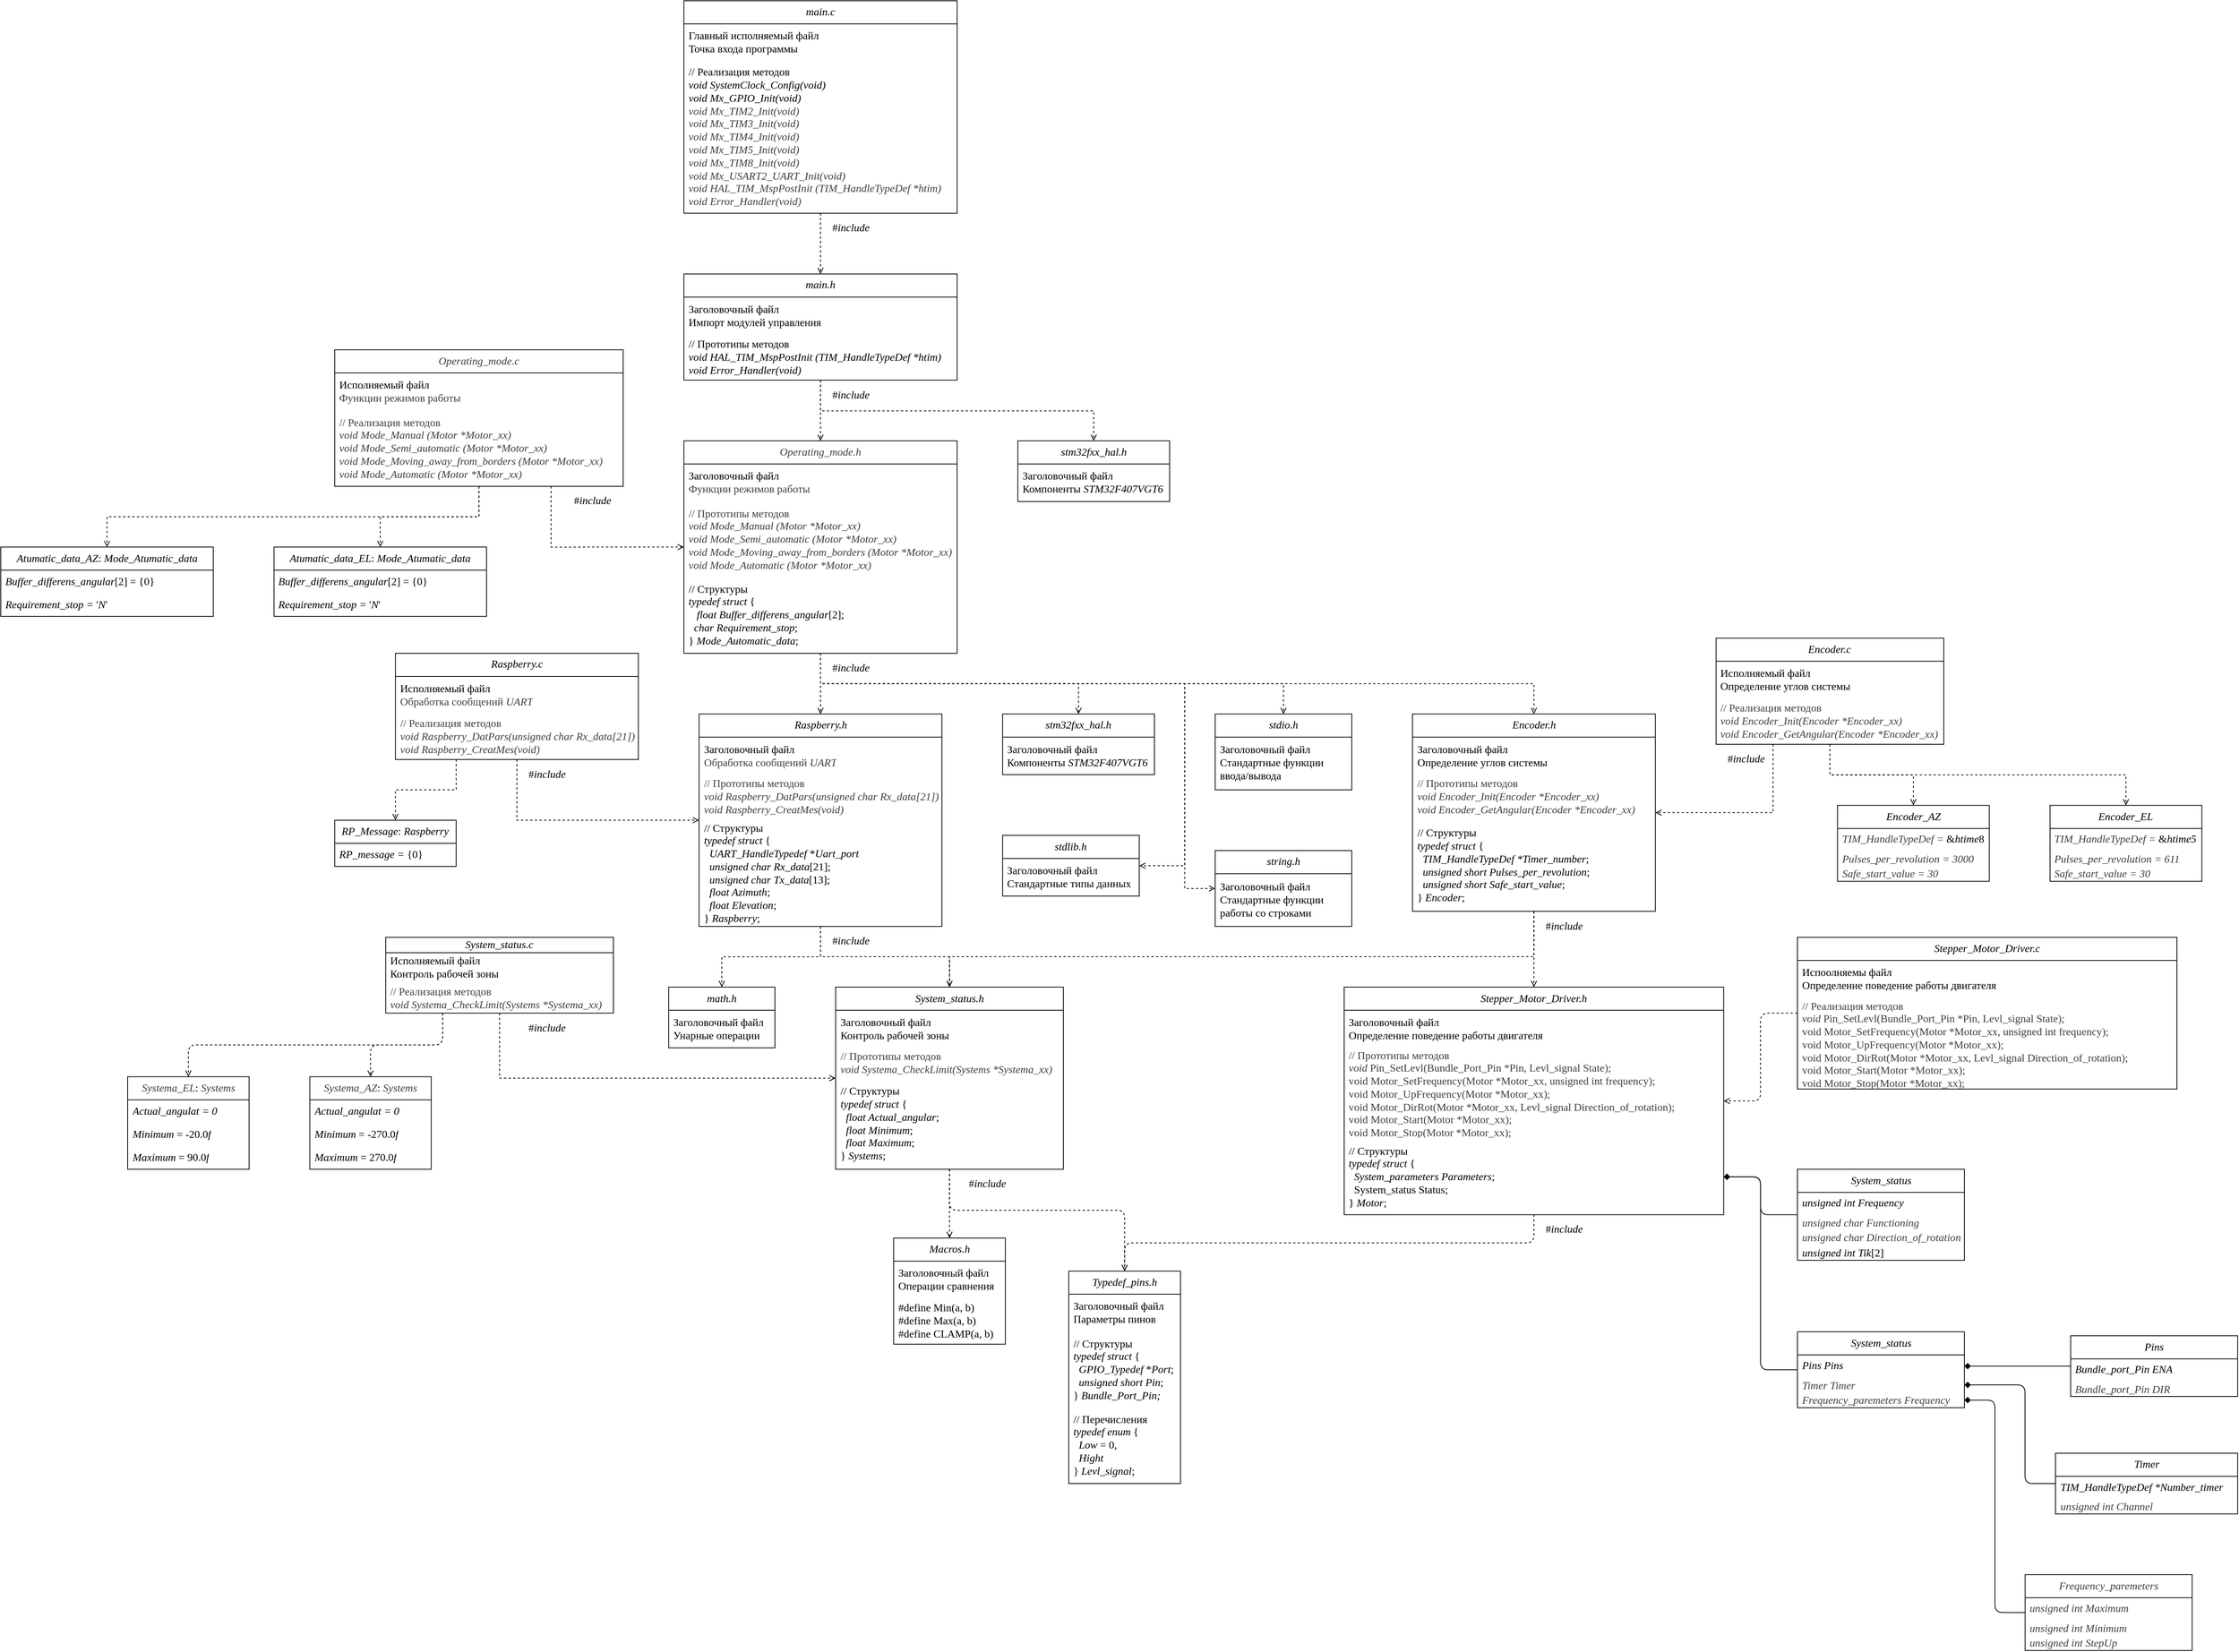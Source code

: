 <mxfile>
    <diagram id="JSu1FzPqYgtDa369bgiW" name="Страница — 1">
        <mxGraphModel dx="1157" dy="1305" grid="1" gridSize="19.685" guides="1" tooltips="1" connect="1" arrows="1" fold="1" page="1" pageScale="1" pageWidth="3300" pageHeight="2339" math="0" shadow="0">
            <root>
                <mxCell id="0"/>
                <mxCell id="1" parent="0"/>
                <mxCell id="5" value="" style="edgeStyle=orthogonalEdgeStyle;html=1;dashed=1;endArrow=open;endFill=0;exitX=0.5;exitY=1;exitDx=0;exitDy=0;entryX=0.5;entryY=0;entryDx=0;entryDy=0;fontSize=14;fontFamily=Times New Roman;rounded=0;" parent="1" source="39" target="43" edge="1">
                    <mxGeometry relative="1" as="geometry">
                        <mxPoint x="800.34" y="438.96" as="sourcePoint"/>
                        <mxPoint x="1115.007" y="596.18" as="targetPoint"/>
                    </mxGeometry>
                </mxCell>
                <mxCell id="6" value="&lt;font&gt;#&lt;i&gt;include&lt;/i&gt;&lt;/font&gt;" style="text;html=1;align=center;verticalAlign=middle;whiteSpace=wrap;rounded=0;fontSize=14;fontFamily=Times New Roman;" parent="1" vertex="1">
                    <mxGeometry x="1114.99" y="320.96" width="78.74" height="39.01" as="geometry"/>
                </mxCell>
                <mxCell id="15" value="&lt;font&gt;#&lt;i&gt;include&lt;/i&gt;&lt;/font&gt;" style="text;html=1;align=center;verticalAlign=middle;whiteSpace=wrap;rounded=0;fontSize=14;fontFamily=Times New Roman;" parent="1" vertex="1">
                    <mxGeometry x="1114.99" y="537.12" width="78.74" height="39.01" as="geometry"/>
                </mxCell>
                <mxCell id="39" value="&lt;i&gt;main.c&lt;/i&gt;" style="swimlane;fontStyle=0;childLayout=stackLayout;horizontal=1;startSize=30;horizontalStack=0;resizeParent=1;resizeParentMax=0;resizeLast=0;collapsible=1;marginBottom=0;whiteSpace=wrap;html=1;fontSize=14;fontFamily=Times New Roman;rounded=0;" parent="1" vertex="1">
                    <mxGeometry x="937.82" y="45" width="354.33" height="275.59" as="geometry">
                        <mxRectangle x="-314.96" y="-314.96" width="98.425" height="39.37" as="alternateBounds"/>
                    </mxGeometry>
                </mxCell>
                <mxCell id="40" value="&lt;div style=&quot;text-align: justify;&quot;&gt;&lt;font&gt;&lt;font style=&quot;background-color: transparent;&quot;&gt;Г&lt;/font&gt;&lt;font style=&quot;background-color: transparent;&quot;&gt;лавный исполняемый файл&lt;/font&gt;&lt;/font&gt;&lt;/div&gt;&lt;font style=&quot;text-align: center;&quot;&gt;&lt;div style=&quot;text-align: justify;&quot;&gt;&lt;span style=&quot;background-color: transparent;&quot;&gt;Точка входа программы&lt;/span&gt;&lt;/div&gt;&lt;/font&gt;" style="text;strokeColor=none;fillColor=none;align=left;verticalAlign=middle;spacingLeft=4;spacingRight=4;overflow=hidden;points=[[0,0.5],[1,0.5]];portConstraint=eastwest;rotatable=0;whiteSpace=wrap;html=1;fontSize=14;fontFamily=Times New Roman;rounded=0;" parent="39" vertex="1">
                    <mxGeometry y="30" width="354.33" height="48.74" as="geometry"/>
                </mxCell>
                <mxCell id="41" value="&lt;div style=&quot;text-align: justify;&quot;&gt;&lt;span style=&quot;background-color: transparent;&quot;&gt;// Реализация методов&lt;br&gt;&lt;i&gt;void SystemClock_Config(void)&lt;/i&gt;&lt;/span&gt;&lt;/div&gt;&lt;div style=&quot;text-align: justify;&quot;&gt;&lt;span style=&quot;background-color: transparent;&quot;&gt;&lt;i&gt;void Mx_GPIO_Init(void)&lt;/i&gt;&lt;/span&gt;&lt;/div&gt;&lt;div style=&quot;text-align: justify;&quot;&gt;&lt;i&gt;&lt;span style=&quot;color: rgb(63, 63, 63);&quot;&gt;void Mx_TIM2_Init(void)&lt;/span&gt;&lt;span style=&quot;background-color: transparent;&quot;&gt;&lt;/span&gt;&lt;/i&gt;&lt;/div&gt;&lt;div style=&quot;text-align: justify;&quot;&gt;&lt;i&gt;&lt;span style=&quot;color: rgb(63, 63, 63);&quot;&gt;void Mx_TIM3_Init(void)&lt;/span&gt;&lt;span style=&quot;color: rgb(63, 63, 63);&quot;&gt;&lt;/span&gt;&lt;/i&gt;&lt;/div&gt;&lt;div style=&quot;text-align: justify;&quot;&gt;&lt;i&gt;&lt;span style=&quot;color: rgb(63, 63, 63);&quot;&gt;void Mx_TIM4_Init(void)&lt;/span&gt;&lt;span style=&quot;color: rgb(63, 63, 63);&quot;&gt;&lt;/span&gt;&lt;/i&gt;&lt;/div&gt;&lt;div style=&quot;text-align: justify;&quot;&gt;&lt;i&gt;&lt;span style=&quot;color: rgb(63, 63, 63);&quot;&gt;void Mx_TIM5_Init(void)&lt;/span&gt;&lt;span style=&quot;color: rgb(63, 63, 63);&quot;&gt;&lt;/span&gt;&lt;/i&gt;&lt;/div&gt;&lt;div style=&quot;text-align: justify;&quot;&gt;&lt;i&gt;&lt;span style=&quot;color: rgb(63, 63, 63);&quot;&gt;void Mx_TIM8_Init(void)&lt;/span&gt;&lt;span style=&quot;color: rgb(63, 63, 63);&quot;&gt;&lt;/span&gt;&lt;/i&gt;&lt;/div&gt;&lt;div style=&quot;text-align: justify;&quot;&gt;&lt;span style=&quot;color: rgb(63, 63, 63);&quot;&gt;&lt;i&gt;void Mx_USART2_UART_Init(void)&lt;/i&gt;&lt;/span&gt;&lt;/div&gt;&lt;div style=&quot;text-align: justify;&quot;&gt;&lt;span style=&quot;color: rgb(63, 63, 63);&quot;&gt;&lt;i&gt;&lt;div&gt;void HAL_TIM_MspPostInit (TIM_HandleTypeDef *htim)&lt;/div&gt;&lt;div&gt;void Error_Handler(void)&lt;/div&gt;&lt;/i&gt;&lt;/span&gt;&lt;/div&gt;" style="text;strokeColor=none;fillColor=none;align=left;verticalAlign=middle;spacingLeft=4;spacingRight=4;overflow=hidden;points=[[0,0.5],[1,0.5]];portConstraint=eastwest;rotatable=0;whiteSpace=wrap;html=1;fontSize=14;fontFamily=Times New Roman;rounded=0;" parent="39" vertex="1">
                    <mxGeometry y="78.74" width="354.33" height="196.85" as="geometry"/>
                </mxCell>
                <mxCell id="49" style="edgeStyle=orthogonalEdgeStyle;html=1;entryX=0.5;entryY=0;entryDx=0;entryDy=0;dashed=1;endArrow=open;endFill=0;exitX=0.5;exitY=1;exitDx=0;exitDy=0;fontSize=14;fontFamily=Times New Roman;rounded=0;" parent="1" source="43" target="46" edge="1">
                    <mxGeometry relative="1" as="geometry">
                        <mxPoint x="1292.34" y="516.96" as="sourcePoint"/>
                        <Array as="points">
                            <mxPoint x="1115.34" y="576.96"/>
                            <mxPoint x="1469.34" y="576.96"/>
                        </Array>
                    </mxGeometry>
                </mxCell>
                <mxCell id="57" style="edgeStyle=orthogonalEdgeStyle;html=1;entryX=0.5;entryY=0;entryDx=0;entryDy=0;dashed=1;endArrow=open;endFill=0;fontSize=14;fontFamily=Times New Roman;rounded=0;" parent="1" source="43" target="53" edge="1">
                    <mxGeometry relative="1" as="geometry"/>
                </mxCell>
                <mxCell id="43" value="&lt;i&gt;main.h&lt;/i&gt;" style="swimlane;fontStyle=0;childLayout=stackLayout;horizontal=1;startSize=30;horizontalStack=0;resizeParent=1;resizeParentMax=0;resizeLast=0;collapsible=1;marginBottom=0;whiteSpace=wrap;html=1;fontSize=14;fontFamily=Times New Roman;rounded=0;" parent="1" vertex="1">
                    <mxGeometry x="937.82" y="399.33" width="354.33" height="137.79" as="geometry">
                        <mxRectangle x="157.48" y="78.74" width="98.425" height="39.37" as="alternateBounds"/>
                    </mxGeometry>
                </mxCell>
                <mxCell id="44" value="&lt;div style=&quot;text-align: justify;&quot;&gt;&lt;div style=&quot;text-align: left;&quot;&gt;&lt;font&gt;&lt;span style=&quot;background-color: transparent;&quot;&gt;Заголовочный файл&lt;/span&gt;&lt;/font&gt;&lt;/div&gt;&lt;font style=&quot;text-align: center; background-color: transparent;&quot;&gt;&lt;div style=&quot;text-align: left;&quot;&gt;&lt;font style=&quot;background-color: transparent;&quot;&gt;Импорт модулей управления&lt;/font&gt;&lt;/div&gt;&lt;/font&gt;&lt;/div&gt;" style="text;strokeColor=none;fillColor=none;align=left;verticalAlign=middle;spacingLeft=4;spacingRight=4;overflow=hidden;points=[[0,0.5],[1,0.5]];portConstraint=eastwest;rotatable=0;whiteSpace=wrap;html=1;fontSize=14;fontFamily=Times New Roman;rounded=0;" parent="43" vertex="1">
                    <mxGeometry y="30" width="354.33" height="48.74" as="geometry"/>
                </mxCell>
                <mxCell id="45" value="&lt;div style=&quot;text-align: justify;&quot;&gt;&lt;span style=&quot;text-align: center; background-color: transparent;&quot;&gt;&lt;div style=&quot;text-align: left;&quot;&gt;&lt;span style=&quot;background-color: transparent;&quot;&gt;// Прототипы методов&lt;/span&gt;&lt;/div&gt;&lt;/span&gt;&lt;span style=&quot;text-align: center; background-color: transparent; font-style: italic;&quot;&gt;&lt;div style=&quot;text-align: left;&quot;&gt;&lt;span style=&quot;background-color: transparent;&quot;&gt;void HAL_TIM_MspPostInit (TIM_HandleTypeDef *htim)&lt;/span&gt;&lt;/div&gt;&lt;/span&gt;&lt;span style=&quot;text-align: center; background-color: transparent; font-style: italic;&quot;&gt;&lt;div style=&quot;text-align: left;&quot;&gt;&lt;span style=&quot;background-color: transparent;&quot;&gt;void Error_Handler(void)&lt;/span&gt;&lt;/div&gt;&lt;/span&gt;&lt;/div&gt;" style="text;strokeColor=none;fillColor=none;align=left;verticalAlign=middle;spacingLeft=4;spacingRight=4;overflow=hidden;points=[[0,0.5],[1,0.5]];portConstraint=eastwest;rotatable=0;whiteSpace=wrap;html=1;fontSize=14;fontFamily=Times New Roman;rounded=0;" parent="43" vertex="1">
                    <mxGeometry y="78.74" width="354.33" height="59.05" as="geometry"/>
                </mxCell>
                <mxCell id="46" value="&lt;i&gt;stm32fxx_hal.h&lt;/i&gt;" style="swimlane;fontStyle=0;childLayout=stackLayout;horizontal=1;startSize=30;horizontalStack=0;resizeParent=1;resizeParentMax=0;resizeLast=0;collapsible=1;marginBottom=0;whiteSpace=wrap;html=1;fontSize=14;fontFamily=Times New Roman;rounded=0;" parent="1" vertex="1">
                    <mxGeometry x="1370.89" y="615.86" width="196.85" height="78.74" as="geometry">
                        <mxRectangle x="551.18" y="314.6" width="98.425" height="39.37" as="alternateBounds"/>
                    </mxGeometry>
                </mxCell>
                <mxCell id="47" value="&lt;div style=&quot;text-align: justify;&quot;&gt;&lt;div style=&quot;text-align: left;&quot;&gt;&lt;font style=&quot;text-align: center;&quot;&gt;Заголовочный файл&lt;br&gt;&lt;/font&gt;&lt;font style=&quot;text-align: center;&quot;&gt;Компоненты&amp;nbsp;&lt;i&gt;STM32F407VGT6&lt;/i&gt;&lt;/font&gt;&lt;/div&gt;&lt;/div&gt;" style="text;strokeColor=none;fillColor=none;align=left;verticalAlign=middle;spacingLeft=4;spacingRight=4;overflow=hidden;points=[[0,0.5],[1,0.5]];portConstraint=eastwest;rotatable=0;whiteSpace=wrap;html=1;fontSize=14;fontFamily=Times New Roman;rounded=0;" parent="46" vertex="1">
                    <mxGeometry y="30" width="196.85" height="48.74" as="geometry"/>
                </mxCell>
                <mxCell id="58" style="edgeStyle=orthogonalEdgeStyle;html=1;entryX=0;entryY=0.5;entryDx=0;entryDy=0;dashed=1;endArrow=open;endFill=0;exitX=0.75;exitY=1;exitDx=0;exitDy=0;fontSize=14;fontFamily=Times New Roman;rounded=0;" parent="1" source="50" target="53" edge="1">
                    <mxGeometry relative="1" as="geometry">
                        <mxPoint x="662.34" y="674.96" as="sourcePoint"/>
                    </mxGeometry>
                </mxCell>
                <mxCell id="100" style="edgeStyle=orthogonalEdgeStyle;html=1;entryX=0.5;entryY=0;entryDx=0;entryDy=0;dashed=1;endArrow=open;endFill=0;fontSize=14;fontFamily=Times New Roman;rounded=0;" parent="1" source="50" target="97" edge="1">
                    <mxGeometry relative="1" as="geometry"/>
                </mxCell>
                <mxCell id="101" style="edgeStyle=orthogonalEdgeStyle;html=1;entryX=0.5;entryY=0;entryDx=0;entryDy=0;dashed=1;endArrow=open;endFill=0;exitX=0.5;exitY=1;exitDx=0;exitDy=0;fontSize=14;fontFamily=Times New Roman;rounded=0;" parent="1" source="50" target="90" edge="1">
                    <mxGeometry relative="1" as="geometry"/>
                </mxCell>
                <mxCell id="50" value="&lt;font style=&quot;color: rgb(63, 63, 63);&quot;&gt;&lt;i&gt;Operating_mode&lt;/i&gt;&lt;/font&gt;&lt;i style=&quot;color: rgb(63, 63, 63); background-color: transparent;&quot;&gt;.c&lt;/i&gt;" style="swimlane;fontStyle=0;childLayout=stackLayout;horizontal=1;startSize=30;horizontalStack=0;resizeParent=1;resizeParentMax=0;resizeLast=0;collapsible=1;marginBottom=0;whiteSpace=wrap;html=1;fontSize=14;fontFamily=Times New Roman;rounded=0;" parent="1" vertex="1">
                    <mxGeometry x="485.06" y="497.75" width="374.02" height="177.16" as="geometry">
                        <mxRectangle x="-295.27" y="78.74" width="98.425" height="39.37" as="alternateBounds"/>
                    </mxGeometry>
                </mxCell>
                <mxCell id="51" value="&lt;div style=&quot;text-align: justify;&quot;&gt;&lt;div style=&quot;text-align: left;&quot;&gt;Исполняемый файл&lt;/div&gt;&lt;font style=&quot;text-align: center; background-color: transparent;&quot;&gt;&lt;div style=&quot;text-align: left;&quot;&gt;&lt;span style=&quot;color: rgb(63, 63, 63); text-align: justify;&quot;&gt;Функции режимов работы&lt;/span&gt;&lt;/div&gt;&lt;/font&gt;&lt;/div&gt;" style="text;strokeColor=none;fillColor=none;align=left;verticalAlign=middle;spacingLeft=4;spacingRight=4;overflow=hidden;points=[[0,0.5],[1,0.5]];portConstraint=eastwest;rotatable=0;whiteSpace=wrap;html=1;fontSize=14;fontFamily=Times New Roman;rounded=0;" parent="50" vertex="1">
                    <mxGeometry y="30" width="374.02" height="48.74" as="geometry"/>
                </mxCell>
                <mxCell id="52" value="&lt;div style=&quot;text-align: justify;&quot;&gt;&lt;span style=&quot;text-align: center; background-color: transparent;&quot;&gt;&lt;div style=&quot;text-align: left;&quot;&gt;&lt;span style=&quot;color: rgb(63, 63, 63); text-align: justify; background-color: transparent;&quot;&gt;// Реализация методов&lt;br&gt;&lt;/span&gt;&lt;div style=&quot;color: rgb(63, 63, 63); text-align: justify;&quot;&gt;&lt;i style=&quot;background-color: transparent;&quot;&gt;void Mode_Manual (Motor *Motor_xx)&lt;/i&gt;&lt;/div&gt;&lt;div style=&quot;color: rgb(63, 63, 63); text-align: justify;&quot;&gt;&lt;i&gt;void&amp;nbsp;&lt;/i&gt;&lt;i style=&quot;background-color: transparent; color: rgb(63, 63, 63);&quot;&gt;Mode_Semi_automatic (Motor *Motor_xx)&lt;/i&gt;&lt;/div&gt;&lt;div style=&quot;color: rgb(63, 63, 63); text-align: justify;&quot;&gt;&lt;i style=&quot;background-color: transparent; color: rgb(63, 63, 63);&quot;&gt;void&amp;nbsp;&lt;/i&gt;&lt;i style=&quot;background-color: transparent; color: rgb(63, 63, 63);&quot;&gt;Mode_Moving_away_from_borders (Motor *Motor_xx)&lt;/i&gt;&lt;/div&gt;&lt;div style=&quot;color: rgb(63, 63, 63); text-align: justify;&quot;&gt;&lt;i style=&quot;background-color: transparent; color: rgb(63, 63, 63);&quot;&gt;void&amp;nbsp;&lt;/i&gt;&lt;i style=&quot;background-color: transparent; color: rgb(63, 63, 63);&quot;&gt;Mode_Automatic (Motor *Motor_xx)&lt;/i&gt;&lt;/div&gt;&lt;/div&gt;&lt;/span&gt;&lt;/div&gt;" style="text;strokeColor=none;fillColor=none;align=left;verticalAlign=middle;spacingLeft=4;spacingRight=4;overflow=hidden;points=[[0,0.5],[1,0.5]];portConstraint=eastwest;rotatable=0;whiteSpace=wrap;html=1;fontSize=14;fontFamily=Times New Roman;rounded=0;" parent="50" vertex="1">
                    <mxGeometry y="78.74" width="374.02" height="98.42" as="geometry"/>
                </mxCell>
                <mxCell id="84" style="edgeStyle=orthogonalEdgeStyle;html=1;exitX=0.5;exitY=1;exitDx=0;exitDy=0;entryX=0.5;entryY=0;entryDx=0;entryDy=0;dashed=1;endArrow=open;endFill=0;fontSize=14;fontFamily=Times New Roman;rounded=0;" parent="1" source="53" target="61" edge="1">
                    <mxGeometry relative="1" as="geometry"/>
                </mxCell>
                <mxCell id="85" style="edgeStyle=orthogonalEdgeStyle;html=1;entryX=0.5;entryY=0;entryDx=0;entryDy=0;exitX=0.5;exitY=1;exitDx=0;exitDy=0;dashed=1;endArrow=open;endFill=0;fontSize=14;fontFamily=Times New Roman;rounded=0;" parent="1" source="53" target="64" edge="1">
                    <mxGeometry relative="1" as="geometry">
                        <mxPoint x="1469.34" y="1048.96" as="targetPoint"/>
                    </mxGeometry>
                </mxCell>
                <mxCell id="86" style="edgeStyle=orthogonalEdgeStyle;html=1;exitX=0.5;exitY=1;exitDx=0;exitDy=0;entryX=0.5;entryY=0;entryDx=0;entryDy=0;dashed=1;endArrow=open;endFill=0;fontSize=14;fontFamily=Times New Roman;rounded=0;" parent="1" source="53" target="74" edge="1">
                    <mxGeometry relative="1" as="geometry">
                        <mxPoint x="1548.34" y="950.96" as="targetPoint"/>
                    </mxGeometry>
                </mxCell>
                <mxCell id="87" style="edgeStyle=orthogonalEdgeStyle;html=1;exitX=0.5;exitY=1;exitDx=0;exitDy=0;entryX=0.5;entryY=0;entryDx=0;entryDy=0;dashed=1;endArrow=open;endFill=0;fontSize=14;fontFamily=Times New Roman;rounded=0;" parent="1" source="53" target="79" edge="1">
                    <mxGeometry relative="1" as="geometry">
                        <mxPoint x="2020.34" y="989.96" as="targetPoint"/>
                    </mxGeometry>
                </mxCell>
                <mxCell id="88" style="edgeStyle=orthogonalEdgeStyle;html=1;exitX=0;exitY=0;exitDx=0;exitDy=0;entryX=0;entryY=0.5;entryDx=0;entryDy=0;dashed=1;endArrow=open;endFill=0;fontSize=14;fontFamily=Times New Roman;rounded=0;" parent="1" source="121" target="81" edge="1">
                    <mxGeometry relative="1" as="geometry">
                        <mxPoint x="1607.11" y="1235.575" as="targetPoint"/>
                        <mxPoint x="1095.295" y="930.46" as="sourcePoint"/>
                        <Array as="points">
                            <mxPoint x="1115.34" y="930.96"/>
                            <mxPoint x="1587.34" y="930.96"/>
                            <mxPoint x="1587.34" y="1196.96"/>
                        </Array>
                    </mxGeometry>
                </mxCell>
                <mxCell id="89" style="edgeStyle=orthogonalEdgeStyle;html=1;exitX=0.5;exitY=1;exitDx=0;exitDy=0;dashed=1;endArrow=open;endFill=0;entryX=1;entryY=0.5;entryDx=0;entryDy=0;fontSize=14;fontFamily=Times New Roman;rounded=0;" parent="1" source="53" target="72" edge="1">
                    <mxGeometry relative="1" as="geometry">
                        <mxPoint x="1469.34" y="1087.96" as="targetPoint"/>
                        <Array as="points">
                            <mxPoint x="1115.34" y="930.96"/>
                            <mxPoint x="1587.34" y="930.96"/>
                            <mxPoint x="1587.34" y="1166.96"/>
                        </Array>
                    </mxGeometry>
                </mxCell>
                <mxCell id="53" value="&lt;font style=&quot;color: rgb(63, 63, 63);&quot;&gt;&lt;i&gt;Operating_mode&lt;/i&gt;&lt;/font&gt;&lt;i style=&quot;color: rgb(63, 63, 63); background-color: transparent;&quot;&gt;.h&lt;/i&gt;" style="swimlane;fontStyle=0;childLayout=stackLayout;horizontal=1;startSize=30;horizontalStack=0;resizeParent=1;resizeParentMax=0;resizeLast=0;collapsible=1;marginBottom=0;whiteSpace=wrap;html=1;fontSize=14;fontFamily=Times New Roman;rounded=0;" parent="1" vertex="1">
                    <mxGeometry x="937.82" y="615.86" width="354.33" height="275.59" as="geometry">
                        <mxRectangle x="157.48" y="393.34" width="98.425" height="39.37" as="alternateBounds"/>
                    </mxGeometry>
                </mxCell>
                <mxCell id="54" value="&lt;div style=&quot;text-align: justify;&quot;&gt;&lt;div style=&quot;text-align: left;&quot;&gt;&lt;font&gt;&lt;span style=&quot;background-color: transparent;&quot;&gt;Заголовочный файл&lt;/span&gt;&lt;/font&gt;&lt;/div&gt;&lt;font style=&quot;text-align: center; background-color: transparent;&quot;&gt;&lt;div style=&quot;text-align: left;&quot;&gt;&lt;span style=&quot;color: rgb(63, 63, 63); text-align: justify;&quot;&gt;Функции режимов работы&lt;/span&gt;&lt;/div&gt;&lt;/font&gt;&lt;/div&gt;" style="text;strokeColor=none;fillColor=none;align=left;verticalAlign=middle;spacingLeft=4;spacingRight=4;overflow=hidden;points=[[0,0.5],[1,0.5]];portConstraint=eastwest;rotatable=0;whiteSpace=wrap;html=1;fontSize=14;fontFamily=Times New Roman;rounded=0;" parent="53" vertex="1">
                    <mxGeometry y="30" width="354.33" height="48.74" as="geometry"/>
                </mxCell>
                <mxCell id="55" value="&lt;div style=&quot;text-align: justify;&quot;&gt;&lt;span style=&quot;text-align: center; background-color: transparent;&quot;&gt;&lt;div style=&quot;text-align: left;&quot;&gt;&lt;span style=&quot;color: rgb(63, 63, 63); text-align: justify; background-color: transparent;&quot;&gt;// Прототипы методов&lt;br&gt;&lt;/span&gt;&lt;div style=&quot;color: rgb(63, 63, 63); text-align: justify;&quot;&gt;&lt;i style=&quot;background-color: transparent;&quot;&gt;void Mode_Manual (Motor *Motor_xx)&lt;/i&gt;&lt;/div&gt;&lt;div style=&quot;color: rgb(63, 63, 63); text-align: justify;&quot;&gt;&lt;i&gt;void&amp;nbsp;&lt;/i&gt;&lt;i style=&quot;background-color: transparent; color: rgb(63, 63, 63);&quot;&gt;Mode_Semi_automatic (Motor *Motor_xx)&lt;/i&gt;&lt;/div&gt;&lt;div style=&quot;color: rgb(63, 63, 63); text-align: justify;&quot;&gt;&lt;i style=&quot;background-color: transparent; color: rgb(63, 63, 63);&quot;&gt;void&amp;nbsp;&lt;/i&gt;&lt;i style=&quot;background-color: transparent; color: rgb(63, 63, 63);&quot;&gt;Mode_Moving_away_from_borders (Motor *Motor_xx)&lt;/i&gt;&lt;/div&gt;&lt;div style=&quot;color: rgb(63, 63, 63); text-align: justify;&quot;&gt;&lt;i style=&quot;background-color: transparent; color: rgb(63, 63, 63);&quot;&gt;void&amp;nbsp;&lt;/i&gt;&lt;i style=&quot;background-color: transparent; color: rgb(63, 63, 63);&quot;&gt;Mode_Automatic (Motor *Motor_xx)&lt;/i&gt;&lt;/div&gt;&lt;/div&gt;&lt;/span&gt;&lt;/div&gt;" style="text;strokeColor=none;fillColor=none;align=left;verticalAlign=middle;spacingLeft=4;spacingRight=4;overflow=hidden;points=[[0,0.5],[1,0.5]];portConstraint=eastwest;rotatable=0;whiteSpace=wrap;html=1;fontSize=14;fontFamily=Times New Roman;rounded=0;" parent="53" vertex="1">
                    <mxGeometry y="78.74" width="354.33" height="98.42" as="geometry"/>
                </mxCell>
                <mxCell id="103" value="// Структуры&lt;div&gt;&lt;i&gt;typedef struct &lt;/i&gt;{&lt;/div&gt;&lt;div&gt;&amp;nbsp; &amp;nbsp;&lt;i&gt;float Buffer_differens_angular&lt;/i&gt;[2];&lt;/div&gt;&lt;div&gt;&amp;nbsp; &lt;i&gt;char Requirement_stop&lt;/i&gt;;&lt;/div&gt;&lt;div&gt;} &lt;i&gt;Mode_Automatic_data&lt;/i&gt;;&lt;/div&gt;" style="text;strokeColor=none;fillColor=none;align=left;verticalAlign=middle;spacingLeft=4;spacingRight=4;overflow=hidden;points=[[0,0.5],[1,0.5]];portConstraint=eastwest;rotatable=0;whiteSpace=wrap;html=1;fontSize=14;fontFamily=Times New Roman;rounded=0;" parent="53" vertex="1">
                    <mxGeometry y="177.16" width="354.33" height="98.43" as="geometry"/>
                </mxCell>
                <mxCell id="60" value="&lt;font&gt;#&lt;i&gt;include&lt;/i&gt;&lt;/font&gt;" style="text;html=1;align=center;verticalAlign=middle;whiteSpace=wrap;rounded=0;fontSize=14;fontFamily=Times New Roman;" parent="1" vertex="1">
                    <mxGeometry x="780.34" y="674.91" width="78.74" height="39.01" as="geometry"/>
                </mxCell>
                <mxCell id="122" style="edgeStyle=orthogonalEdgeStyle;html=1;entryX=0.5;entryY=0;entryDx=0;entryDy=0;exitX=0.5;exitY=1;exitDx=0;exitDy=0;dashed=1;endArrow=open;endFill=0;fontSize=14;fontFamily=Times New Roman;rounded=0;" parent="1" source="61" target="117" edge="1">
                    <mxGeometry relative="1" as="geometry">
                        <mxPoint x="977.34" y="1068.96" as="sourcePoint"/>
                        <Array as="points">
                            <mxPoint x="1115.34" y="1284.96"/>
                            <mxPoint x="1282.34" y="1284.96"/>
                        </Array>
                    </mxGeometry>
                </mxCell>
                <mxCell id="123" style="edgeStyle=orthogonalEdgeStyle;html=1;entryX=0.5;entryY=0;entryDx=0;entryDy=0;exitX=0.5;exitY=1;exitDx=0;exitDy=0;dashed=1;endArrow=open;endFill=0;fontSize=14;fontFamily=Times New Roman;rounded=0;" parent="1" source="61" target="115" edge="1">
                    <mxGeometry relative="1" as="geometry">
                        <mxPoint x="1095.3" y="1186.73" as="targetPoint"/>
                    </mxGeometry>
                </mxCell>
                <mxCell id="61" value="&lt;i&gt;Raspberry.h&lt;/i&gt;" style="swimlane;fontStyle=0;childLayout=stackLayout;horizontal=1;startSize=30;horizontalStack=0;resizeParent=1;resizeParentMax=0;resizeLast=0;collapsible=1;marginBottom=0;whiteSpace=wrap;html=1;fontSize=14;fontFamily=Times New Roman;rounded=0;" parent="1" vertex="1">
                    <mxGeometry x="957.51" y="970.19" width="314.96" height="275.59" as="geometry">
                        <mxRectangle x="177.17" y="610.23" width="98.425" height="39.37" as="alternateBounds"/>
                    </mxGeometry>
                </mxCell>
                <mxCell id="62" value="&lt;div style=&quot;text-align: justify;&quot;&gt;&lt;div style=&quot;text-align: left;&quot;&gt;&lt;font&gt;&lt;span style=&quot;background-color: transparent;&quot;&gt;Заголовочный файл&lt;/span&gt;&lt;/font&gt;&lt;/div&gt;&lt;font style=&quot;text-align: center; background-color: transparent;&quot;&gt;&lt;div style=&quot;text-align: left;&quot;&gt;&lt;span style=&quot;color: rgb(63, 63, 63); text-align: justify; background-color: transparent;&quot;&gt;Обработка сообщений&amp;nbsp;&lt;/span&gt;&lt;i style=&quot;color: rgb(63, 63, 63); text-align: justify; background-color: transparent;&quot;&gt;UART&lt;/i&gt;&lt;/div&gt;&lt;/font&gt;&lt;/div&gt;" style="text;strokeColor=none;fillColor=none;align=left;verticalAlign=middle;spacingLeft=4;spacingRight=4;overflow=hidden;points=[[0,0.5],[1,0.5]];portConstraint=eastwest;rotatable=0;whiteSpace=wrap;html=1;fontSize=14;fontFamily=Times New Roman;rounded=0;" parent="61" vertex="1">
                    <mxGeometry y="30" width="314.96" height="48.74" as="geometry"/>
                </mxCell>
                <mxCell id="63" value="&lt;div style=&quot;text-align: justify;&quot;&gt;&lt;span style=&quot;text-align: center; background-color: transparent;&quot;&gt;&lt;div style=&quot;text-align: left;&quot;&gt;&lt;span style=&quot;color: rgb(63, 63, 63); text-align: justify; background-color: transparent;&quot;&gt;// Прототипы методов&lt;br&gt;&lt;/span&gt;&lt;div style=&quot;color: rgb(63, 63, 63); text-align: justify;&quot;&gt;&lt;div&gt;&lt;span style=&quot;background-color: transparent;&quot;&gt;&lt;i&gt;void Raspberry_DatPars(unsigned char Rx_data[21])&lt;/i&gt;&lt;/span&gt;&lt;/div&gt;&lt;div&gt;&lt;span style=&quot;background-color: transparent;&quot;&gt;&lt;i&gt;void Raspberry_CreatMes(void)&lt;/i&gt;&lt;/span&gt;&lt;/div&gt;&lt;/div&gt;&lt;/div&gt;&lt;/span&gt;&lt;/div&gt;" style="text;strokeColor=none;fillColor=none;align=left;verticalAlign=middle;spacingLeft=4;spacingRight=4;overflow=hidden;points=[[0,0.5],[1,0.5]];portConstraint=eastwest;rotatable=0;whiteSpace=wrap;html=1;fontSize=14;fontFamily=Times New Roman;rounded=0;" parent="61" vertex="1">
                    <mxGeometry y="78.74" width="314.96" height="59.05" as="geometry"/>
                </mxCell>
                <mxCell id="110" value="// Структуры&lt;div&gt;&lt;i&gt;typedef struct &lt;/i&gt;{&lt;/div&gt;&lt;div&gt;&amp;nbsp; &lt;i&gt;UART_HandleTypedef &lt;/i&gt;*&lt;i&gt;Uart_port&lt;/i&gt;&lt;/div&gt;&lt;div&gt;&amp;nbsp; &lt;i&gt;unsigned char Rx_data&lt;/i&gt;[21];&lt;/div&gt;&lt;div&gt;&amp;nbsp; &lt;i&gt;unsigned char Tx_data&lt;/i&gt;[13];&lt;/div&gt;&lt;div&gt;&amp;nbsp; &lt;i&gt;float Azimuth&lt;/i&gt;;&lt;/div&gt;&lt;div&gt;&amp;nbsp; &lt;i&gt;float Elevation&lt;/i&gt;;&lt;/div&gt;&lt;div&gt;} &lt;i&gt;Raspberry&lt;/i&gt;;&lt;/div&gt;" style="text;strokeColor=none;fillColor=none;align=left;verticalAlign=middle;spacingLeft=4;spacingRight=4;overflow=hidden;points=[[0,0.5],[1,0.5]];portConstraint=eastwest;rotatable=0;whiteSpace=wrap;html=1;fontSize=14;fontFamily=Times New Roman;rounded=0;" parent="61" vertex="1">
                    <mxGeometry y="137.79" width="314.96" height="137.8" as="geometry"/>
                </mxCell>
                <mxCell id="140" style="edgeStyle=orthogonalEdgeStyle;html=1;entryX=0.5;entryY=0;entryDx=0;entryDy=0;exitX=0.5;exitY=1;exitDx=0;exitDy=0;dashed=1;endArrow=open;endFill=0;fontSize=14;fontFamily=Times New Roman;rounded=0;" edge="1" parent="1" source="64" target="117">
                    <mxGeometry relative="1" as="geometry">
                        <mxPoint x="1686.34" y="1363.96" as="targetPoint"/>
                        <mxPoint x="1961.34" y="1265.96" as="sourcePoint"/>
                        <Array as="points">
                            <mxPoint x="2040.34" y="1284.96"/>
                            <mxPoint x="1282.34" y="1284.96"/>
                        </Array>
                    </mxGeometry>
                </mxCell>
                <mxCell id="177" style="edgeStyle=orthogonalEdgeStyle;html=1;entryX=0.5;entryY=0;entryDx=0;entryDy=0;exitX=0.5;exitY=1;exitDx=0;exitDy=0;dashed=1;endArrow=open;endFill=0;" edge="1" parent="1" source="64" target="172">
                    <mxGeometry relative="1" as="geometry">
                        <mxPoint x="1929" y="1122" as="sourcePoint"/>
                    </mxGeometry>
                </mxCell>
                <mxCell id="64" value="&lt;i&gt;Encoder.h&lt;/i&gt;" style="swimlane;fontStyle=0;childLayout=stackLayout;horizontal=1;startSize=30;horizontalStack=0;resizeParent=1;resizeParentMax=0;resizeLast=0;collapsible=1;marginBottom=0;whiteSpace=wrap;html=1;fontSize=14;fontFamily=Times New Roman;rounded=0;" parent="1" vertex="1">
                    <mxGeometry x="1882.7" y="970.19" width="314.96" height="255.9" as="geometry">
                        <mxRectangle x="1882.7" y="970.19" width="98.425" height="39.37" as="alternateBounds"/>
                    </mxGeometry>
                </mxCell>
                <mxCell id="65" value="&lt;div style=&quot;text-align: justify;&quot;&gt;&lt;div style=&quot;text-align: left;&quot;&gt;&lt;font&gt;&lt;span style=&quot;background-color: transparent;&quot;&gt;Заголовочный файл&lt;/span&gt;&lt;/font&gt;&lt;/div&gt;&lt;font style=&quot;text-align: center; background-color: transparent;&quot;&gt;&lt;div style=&quot;text-align: justify;&quot;&gt;Определение углов системы&lt;/div&gt;&lt;/font&gt;&lt;/div&gt;" style="text;strokeColor=none;fillColor=none;align=left;verticalAlign=middle;spacingLeft=4;spacingRight=4;overflow=hidden;points=[[0,0.5],[1,0.5]];portConstraint=eastwest;rotatable=0;whiteSpace=wrap;html=1;fontSize=14;fontFamily=Times New Roman;rounded=0;" parent="64" vertex="1">
                    <mxGeometry y="30" width="314.96" height="48.74" as="geometry"/>
                </mxCell>
                <mxCell id="66" value="&lt;div style=&quot;text-align: justify;&quot;&gt;&lt;span style=&quot;text-align: center; background-color: transparent;&quot;&gt;&lt;div style=&quot;text-align: left;&quot;&gt;&lt;span style=&quot;color: rgb(63, 63, 63); text-align: justify; background-color: transparent;&quot;&gt;// Прототипы методов&lt;br&gt;&lt;/span&gt;&lt;div style=&quot;color: rgb(63, 63, 63); text-align: justify;&quot;&gt;&lt;div&gt;&lt;span style=&quot;background-color: transparent;&quot;&gt;&lt;i&gt;void Encoder_Init(Encoder *Encoder_xx)&lt;/i&gt;&lt;/span&gt;&lt;/div&gt;&lt;div&gt;&lt;span style=&quot;background-color: transparent;&quot;&gt;&lt;i&gt;void&amp;nbsp;&lt;/i&gt;&lt;/span&gt;&lt;i style=&quot;color: rgb(63, 63, 63);&quot;&gt;Encoder_GetAngular&lt;/i&gt;&lt;span style=&quot;background-color: transparent;&quot;&gt;&lt;i&gt;(&lt;/i&gt;&lt;/span&gt;&lt;i style=&quot;color: rgb(63, 63, 63);&quot;&gt;Encoder *Encoder_xx&lt;/i&gt;&lt;span style=&quot;background-color: transparent;&quot;&gt;&lt;i&gt;)&lt;/i&gt;&lt;/span&gt;&lt;/div&gt;&lt;/div&gt;&lt;/div&gt;&lt;/span&gt;&lt;/div&gt;" style="text;strokeColor=none;fillColor=none;align=left;verticalAlign=middle;spacingLeft=4;spacingRight=4;overflow=hidden;points=[[0,0.5],[1,0.5]];portConstraint=eastwest;rotatable=0;whiteSpace=wrap;html=1;fontSize=14;fontFamily=Times New Roman;rounded=0;" parent="64" vertex="1">
                    <mxGeometry y="78.74" width="314.96" height="59.05" as="geometry"/>
                </mxCell>
                <mxCell id="124" value="// Структуры&lt;div&gt;&lt;i&gt;typedef struct&lt;/i&gt; {&lt;/div&gt;&lt;div&gt;&amp;nbsp; &lt;i&gt;TIM_HandleTypeDef *Timer_number&lt;/i&gt;;&lt;/div&gt;&lt;div&gt;&amp;nbsp; &lt;i&gt;unsigned short Pulses_per_revolution&lt;/i&gt;;&lt;/div&gt;&lt;div&gt;&amp;nbsp; &lt;i&gt;unsigned short Safe_start_value&lt;/i&gt;;&lt;/div&gt;&lt;div&gt;} &lt;i&gt;Encoder&lt;/i&gt;;&lt;/div&gt;" style="text;strokeColor=none;fillColor=none;align=left;verticalAlign=middle;spacingLeft=4;spacingRight=4;overflow=hidden;points=[[0,0.5],[1,0.5]];portConstraint=eastwest;rotatable=0;whiteSpace=wrap;html=1;fontSize=14;fontFamily=Times New Roman;rounded=0;" parent="64" vertex="1">
                    <mxGeometry y="137.79" width="314.96" height="118.11" as="geometry"/>
                </mxCell>
                <mxCell id="72" value="&lt;i&gt;stdlib.h&lt;/i&gt;" style="swimlane;fontStyle=0;childLayout=stackLayout;horizontal=1;startSize=30;horizontalStack=0;resizeParent=1;resizeParentMax=0;resizeLast=0;collapsible=1;marginBottom=0;whiteSpace=wrap;html=1;fontSize=14;fontFamily=Times New Roman;rounded=0;" parent="1" vertex="1">
                    <mxGeometry x="1351.2" y="1127.67" width="177.17" height="78.74" as="geometry">
                        <mxRectangle x="570.86" y="748.02" width="98.425" height="39.37" as="alternateBounds"/>
                    </mxGeometry>
                </mxCell>
                <mxCell id="73" value="&lt;div style=&quot;text-align: justify;&quot;&gt;&lt;div style=&quot;text-align: left;&quot;&gt;&lt;font style=&quot;text-align: center;&quot;&gt;Заголовочный файл&lt;br&gt;&lt;/font&gt;&lt;font style=&quot;text-align: center;&quot;&gt;Стандартные типы данных&lt;/font&gt;&lt;/div&gt;&lt;/div&gt;" style="text;strokeColor=none;fillColor=none;align=left;verticalAlign=middle;spacingLeft=4;spacingRight=4;overflow=hidden;points=[[0,0.5],[1,0.5]];portConstraint=eastwest;rotatable=0;whiteSpace=wrap;html=1;fontSize=14;fontFamily=Times New Roman;rounded=0;" parent="72" vertex="1">
                    <mxGeometry y="30" width="177.17" height="48.74" as="geometry"/>
                </mxCell>
                <mxCell id="74" value="&lt;i&gt;stm32fxx_hal.h&lt;/i&gt;" style="swimlane;fontStyle=0;childLayout=stackLayout;horizontal=1;startSize=30;horizontalStack=0;resizeParent=1;resizeParentMax=0;resizeLast=0;collapsible=1;marginBottom=0;whiteSpace=wrap;html=1;fontSize=14;fontFamily=Times New Roman;rounded=0;" parent="1" vertex="1">
                    <mxGeometry x="1351.2" y="970.19" width="196.85" height="78.74" as="geometry">
                        <mxRectangle x="1102.36" y="708.66" width="98.425" height="39.37" as="alternateBounds"/>
                    </mxGeometry>
                </mxCell>
                <mxCell id="75" value="&lt;div style=&quot;text-align: justify;&quot;&gt;&lt;div style=&quot;text-align: left;&quot;&gt;&lt;font style=&quot;text-align: center;&quot;&gt;Заголовочный файл&lt;br&gt;&lt;/font&gt;&lt;font style=&quot;text-align: center;&quot;&gt;Компоненты&amp;nbsp;&lt;i&gt;STM32F407VGT6&lt;/i&gt;&lt;/font&gt;&lt;/div&gt;&lt;/div&gt;" style="text;strokeColor=none;fillColor=none;align=left;verticalAlign=middle;spacingLeft=4;spacingRight=4;overflow=hidden;points=[[0,0.5],[1,0.5]];portConstraint=eastwest;rotatable=0;whiteSpace=wrap;html=1;fontSize=14;fontFamily=Times New Roman;rounded=0;" parent="74" vertex="1">
                    <mxGeometry y="30" width="196.85" height="48.74" as="geometry"/>
                </mxCell>
                <mxCell id="79" value="&lt;i&gt;stdio.h&lt;/i&gt;" style="swimlane;fontStyle=0;childLayout=stackLayout;horizontal=1;startSize=30;horizontalStack=0;resizeParent=1;resizeParentMax=0;resizeLast=0;collapsible=1;marginBottom=0;whiteSpace=wrap;html=1;fontSize=14;fontFamily=Times New Roman;rounded=0;" parent="1" vertex="1">
                    <mxGeometry x="1626.8" y="970.19" width="177.17" height="98.43" as="geometry">
                        <mxRectangle x="1633.85" y="708.66" width="98.425" height="39.37" as="alternateBounds"/>
                    </mxGeometry>
                </mxCell>
                <mxCell id="80" value="&lt;div style=&quot;text-align: justify;&quot;&gt;&lt;div style=&quot;text-align: left;&quot;&gt;&lt;font style=&quot;text-align: center;&quot;&gt;Заголовочный файл&lt;br&gt;&lt;/font&gt;&lt;font style=&quot;text-align: center;&quot;&gt;Стандартные функции ввода/вывода&lt;/font&gt;&lt;/div&gt;&lt;/div&gt;" style="text;strokeColor=none;fillColor=none;align=left;verticalAlign=middle;spacingLeft=4;spacingRight=4;overflow=hidden;points=[[0,0.5],[1,0.5]];portConstraint=eastwest;rotatable=0;whiteSpace=wrap;html=1;fontSize=14;fontFamily=Times New Roman;rounded=0;" parent="79" vertex="1">
                    <mxGeometry y="30" width="177.17" height="68.43" as="geometry"/>
                </mxCell>
                <mxCell id="81" value="&lt;i&gt;string.h&lt;/i&gt;" style="swimlane;fontStyle=0;childLayout=stackLayout;horizontal=1;startSize=30;horizontalStack=0;resizeParent=1;resizeParentMax=0;resizeLast=0;collapsible=1;marginBottom=0;whiteSpace=wrap;html=1;fontSize=14;fontFamily=Times New Roman;rounded=0;" parent="1" vertex="1">
                    <mxGeometry x="1626.8" y="1147.35" width="177.17" height="98.43" as="geometry">
                        <mxRectangle x="846.46" y="787.39" width="98.425" height="39.37" as="alternateBounds"/>
                    </mxGeometry>
                </mxCell>
                <mxCell id="82" value="&lt;div style=&quot;text-align: justify;&quot;&gt;&lt;div style=&quot;text-align: left;&quot;&gt;&lt;font style=&quot;text-align: center;&quot;&gt;Заголовочный файл&lt;br&gt;&lt;/font&gt;&lt;font style=&quot;text-align: center;&quot;&gt;Стандартные функции работы со строками&lt;/font&gt;&lt;/div&gt;&lt;/div&gt;" style="text;strokeColor=none;fillColor=none;align=left;verticalAlign=middle;spacingLeft=4;spacingRight=4;overflow=hidden;points=[[0,0.5],[1,0.5]];portConstraint=eastwest;rotatable=0;whiteSpace=wrap;html=1;fontSize=14;fontFamily=Times New Roman;rounded=0;" parent="81" vertex="1">
                    <mxGeometry y="30" width="177.17" height="68.43" as="geometry"/>
                </mxCell>
                <mxCell id="90" value="&lt;i&gt;Atumatic_data_AZ&lt;/i&gt;:&amp;nbsp;&lt;i&gt;Mode_Atumatic_data&lt;/i&gt;" style="swimlane;fontStyle=0;childLayout=stackLayout;horizontal=1;startSize=30;horizontalStack=0;resizeParent=1;resizeParentMax=0;resizeLast=0;collapsible=1;marginBottom=0;whiteSpace=wrap;html=1;fontSize=14;fontFamily=Times New Roman;rounded=0;" parent="1" vertex="1">
                    <mxGeometry x="52.0" y="753.66" width="275.59" height="90" as="geometry">
                        <mxRectangle x="-688.97" y="708.66" width="177.165" height="39.37" as="alternateBounds"/>
                    </mxGeometry>
                </mxCell>
                <mxCell id="91" value="&lt;i&gt;Buffer_differens_angular&lt;/i&gt;[2] = {0}" style="text;strokeColor=none;fillColor=none;align=left;verticalAlign=middle;spacingLeft=4;spacingRight=4;overflow=hidden;points=[[0,0.5],[1,0.5]];portConstraint=eastwest;rotatable=0;whiteSpace=wrap;html=1;fontSize=14;fontFamily=Times New Roman;rounded=0;" parent="90" vertex="1">
                    <mxGeometry y="30" width="275.59" height="30" as="geometry"/>
                </mxCell>
                <mxCell id="92" value="&lt;i&gt;Requirement_stop = &lt;/i&gt;&#39;&lt;i&gt;N&lt;/i&gt;&#39;" style="text;strokeColor=none;fillColor=none;align=left;verticalAlign=middle;spacingLeft=4;spacingRight=4;overflow=hidden;points=[[0,0.5],[1,0.5]];portConstraint=eastwest;rotatable=0;whiteSpace=wrap;html=1;fontSize=14;fontFamily=Times New Roman;rounded=0;" parent="90" vertex="1">
                    <mxGeometry y="60" width="275.59" height="30" as="geometry"/>
                </mxCell>
                <mxCell id="97" value="&lt;i&gt;Atumatic_data_EL&lt;/i&gt;:&amp;nbsp;&lt;i&gt;Mode_Atumatic_data&lt;/i&gt;" style="swimlane;fontStyle=0;childLayout=stackLayout;horizontal=1;startSize=30;horizontalStack=0;resizeParent=1;resizeParentMax=0;resizeLast=0;collapsible=1;marginBottom=0;whiteSpace=wrap;html=1;fontSize=14;fontFamily=Times New Roman;rounded=0;" parent="1" vertex="1">
                    <mxGeometry x="406.32" y="753.66" width="275.59" height="90" as="geometry">
                        <mxRectangle x="-334.64" y="708.66" width="177.165" height="39.37" as="alternateBounds"/>
                    </mxGeometry>
                </mxCell>
                <mxCell id="98" value="&lt;i&gt;Buffer_differens_angular&lt;/i&gt;[2] = {0}" style="text;strokeColor=none;fillColor=none;align=left;verticalAlign=middle;spacingLeft=4;spacingRight=4;overflow=hidden;points=[[0,0.5],[1,0.5]];portConstraint=eastwest;rotatable=0;whiteSpace=wrap;html=1;fontSize=14;fontFamily=Times New Roman;rounded=0;" parent="97" vertex="1">
                    <mxGeometry y="30" width="275.59" height="30" as="geometry"/>
                </mxCell>
                <mxCell id="99" value="&lt;i&gt;Requirement_stop = &lt;/i&gt;&#39;&lt;i&gt;N&lt;/i&gt;&#39;" style="text;strokeColor=none;fillColor=none;align=left;verticalAlign=middle;spacingLeft=4;spacingRight=4;overflow=hidden;points=[[0,0.5],[1,0.5]];portConstraint=eastwest;rotatable=0;whiteSpace=wrap;html=1;fontSize=14;fontFamily=Times New Roman;rounded=0;" parent="97" vertex="1">
                    <mxGeometry y="60" width="275.59" height="30" as="geometry"/>
                </mxCell>
                <mxCell id="107" style="edgeStyle=orthogonalEdgeStyle;html=1;entryX=0;entryY=0.5;entryDx=0;entryDy=0;exitX=0.5;exitY=1;exitDx=0;exitDy=0;dashed=1;endArrow=open;endFill=0;fontSize=14;fontFamily=Times New Roman;rounded=0;" parent="1" source="104" target="61" edge="1">
                    <mxGeometry relative="1" as="geometry">
                        <mxPoint x="859.08" y="1285.155" as="targetPoint"/>
                    </mxGeometry>
                </mxCell>
                <mxCell id="114" style="edgeStyle=orthogonalEdgeStyle;html=1;entryX=0.5;entryY=0;entryDx=0;entryDy=0;dashed=1;endArrow=open;endFill=0;exitX=0.25;exitY=1;exitDx=0;exitDy=0;fontSize=14;fontFamily=Times New Roman;rounded=0;" parent="1" source="104" target="111" edge="1">
                    <mxGeometry relative="1" as="geometry"/>
                </mxCell>
                <mxCell id="104" value="&lt;i&gt;Raspberry.c&lt;/i&gt;" style="swimlane;fontStyle=0;childLayout=stackLayout;horizontal=1;startSize=30;horizontalStack=0;resizeParent=1;resizeParentMax=0;resizeLast=0;collapsible=1;marginBottom=0;whiteSpace=wrap;html=1;fontSize=14;fontFamily=Times New Roman;rounded=0;" parent="1" vertex="1">
                    <mxGeometry x="563.81" y="891.45" width="314.96" height="137.79" as="geometry">
                        <mxRectangle x="-216.53" y="531.49" width="98.425" height="39.37" as="alternateBounds"/>
                    </mxGeometry>
                </mxCell>
                <mxCell id="105" value="&lt;div style=&quot;text-align: justify;&quot;&gt;&lt;div style=&quot;text-align: left;&quot;&gt;&lt;font&gt;&lt;span style=&quot;background-color: transparent;&quot;&gt;Исполняемый файл&lt;/span&gt;&lt;/font&gt;&lt;/div&gt;&lt;font style=&quot;text-align: center; background-color: transparent;&quot;&gt;&lt;div style=&quot;text-align: left;&quot;&gt;&lt;span style=&quot;color: rgb(63, 63, 63); text-align: justify; background-color: transparent;&quot;&gt;Обработка сообщений&amp;nbsp;&lt;/span&gt;&lt;i style=&quot;color: rgb(63, 63, 63); text-align: justify; background-color: transparent;&quot;&gt;UART&lt;/i&gt;&lt;/div&gt;&lt;/font&gt;&lt;/div&gt;" style="text;strokeColor=none;fillColor=none;align=left;verticalAlign=middle;spacingLeft=4;spacingRight=4;overflow=hidden;points=[[0,0.5],[1,0.5]];portConstraint=eastwest;rotatable=0;whiteSpace=wrap;html=1;fontSize=14;fontFamily=Times New Roman;rounded=0;" parent="104" vertex="1">
                    <mxGeometry y="30" width="314.96" height="48.74" as="geometry"/>
                </mxCell>
                <mxCell id="106" value="&lt;div style=&quot;text-align: justify;&quot;&gt;&lt;span style=&quot;text-align: center; background-color: transparent;&quot;&gt;&lt;div style=&quot;text-align: left;&quot;&gt;&lt;span style=&quot;color: rgb(63, 63, 63); text-align: justify; background-color: transparent;&quot;&gt;// Реализация методов&lt;br&gt;&lt;/span&gt;&lt;div style=&quot;color: rgb(63, 63, 63); text-align: justify;&quot;&gt;&lt;div&gt;&lt;span style=&quot;background-color: transparent;&quot;&gt;&lt;i&gt;void Raspberry_DatPars(unsigned char Rx_data[21])&lt;/i&gt;&lt;/span&gt;&lt;/div&gt;&lt;div&gt;&lt;span style=&quot;background-color: transparent;&quot;&gt;&lt;i&gt;void Raspberry_CreatMes(void)&lt;/i&gt;&lt;/span&gt;&lt;/div&gt;&lt;/div&gt;&lt;/div&gt;&lt;/span&gt;&lt;/div&gt;" style="text;strokeColor=none;fillColor=none;align=left;verticalAlign=middle;spacingLeft=4;spacingRight=4;overflow=hidden;points=[[0,0.5],[1,0.5]];portConstraint=eastwest;rotatable=0;whiteSpace=wrap;html=1;fontSize=14;fontFamily=Times New Roman;rounded=0;" parent="104" vertex="1">
                    <mxGeometry y="78.74" width="314.96" height="59.05" as="geometry"/>
                </mxCell>
                <mxCell id="109" value="&lt;font&gt;#&lt;i&gt;include&lt;/i&gt;&lt;/font&gt;" style="text;html=1;align=center;verticalAlign=middle;whiteSpace=wrap;rounded=0;fontSize=14;fontFamily=Times New Roman;" parent="1" vertex="1">
                    <mxGeometry x="721.28" y="1029.61" width="78.74" height="39.01" as="geometry"/>
                </mxCell>
                <mxCell id="111" value="&lt;i&gt;RP_Message&lt;/i&gt;:&amp;nbsp;&lt;i&gt;Raspberry&lt;/i&gt;" style="swimlane;fontStyle=0;childLayout=stackLayout;horizontal=1;startSize=30;horizontalStack=0;resizeParent=1;resizeParentMax=0;resizeLast=0;collapsible=1;marginBottom=0;whiteSpace=wrap;html=1;fontSize=14;fontFamily=Times New Roman;rounded=0;" parent="1" vertex="1">
                    <mxGeometry x="485.06" y="1107.98" width="157.48" height="60" as="geometry">
                        <mxRectangle x="-334.64" y="708.66" width="177.165" height="39.37" as="alternateBounds"/>
                    </mxGeometry>
                </mxCell>
                <mxCell id="112" value="&lt;i&gt;RP_message = &lt;/i&gt;{0}" style="text;strokeColor=none;fillColor=none;align=left;verticalAlign=middle;spacingLeft=4;spacingRight=4;overflow=hidden;points=[[0,0.5],[1,0.5]];portConstraint=eastwest;rotatable=0;whiteSpace=wrap;html=1;fontSize=14;fontFamily=Times New Roman;rounded=0;" parent="111" vertex="1">
                    <mxGeometry y="30" width="157.48" height="30" as="geometry"/>
                </mxCell>
                <mxCell id="115" value="&lt;i&gt;math.h&lt;/i&gt;" style="swimlane;fontStyle=0;childLayout=stackLayout;horizontal=1;startSize=30;horizontalStack=0;resizeParent=1;resizeParentMax=0;resizeLast=0;collapsible=1;marginBottom=0;whiteSpace=wrap;html=1;fontSize=14;fontFamily=Times New Roman;rounded=0;" parent="1" vertex="1">
                    <mxGeometry x="918.14" y="1324.52" width="137.79" height="78.74" as="geometry">
                        <mxRectangle x="472.44" y="944.88" width="98.425" height="39.37" as="alternateBounds"/>
                    </mxGeometry>
                </mxCell>
                <mxCell id="116" value="&lt;div style=&quot;text-align: justify;&quot;&gt;&lt;div style=&quot;text-align: left;&quot;&gt;&lt;font style=&quot;text-align: center;&quot;&gt;Заголовочный файл&lt;br&gt;&lt;/font&gt;&lt;font style=&quot;text-align: center;&quot;&gt;Унарные операции&lt;/font&gt;&lt;/div&gt;&lt;/div&gt;" style="text;strokeColor=none;fillColor=none;align=left;verticalAlign=middle;spacingLeft=4;spacingRight=4;overflow=hidden;points=[[0,0.5],[1,0.5]];portConstraint=eastwest;rotatable=0;whiteSpace=wrap;html=1;fontSize=14;fontFamily=Times New Roman;rounded=0;" parent="115" vertex="1">
                    <mxGeometry y="30" width="137.79" height="48.74" as="geometry"/>
                </mxCell>
                <mxCell id="163" style="edgeStyle=orthogonalEdgeStyle;html=1;entryX=0.5;entryY=0;entryDx=0;entryDy=0;exitX=0.5;exitY=1;exitDx=0;exitDy=0;dashed=1;endArrow=open;endFill=0;" edge="1" parent="1" source="117" target="161">
                    <mxGeometry relative="1" as="geometry">
                        <mxPoint x="1181" y="1417" as="sourcePoint"/>
                    </mxGeometry>
                </mxCell>
                <mxCell id="171" style="edgeStyle=orthogonalEdgeStyle;html=1;entryX=0.5;entryY=0;entryDx=0;entryDy=0;exitX=0.5;exitY=1;exitDx=0;exitDy=0;dashed=1;endArrow=open;endFill=0;" edge="1" parent="1" source="117" target="166">
                    <mxGeometry relative="1" as="geometry">
                        <mxPoint x="1161" y="1594" as="sourcePoint"/>
                        <Array as="points">
                            <mxPoint x="1282" y="1614"/>
                            <mxPoint x="1509" y="1614"/>
                        </Array>
                    </mxGeometry>
                </mxCell>
                <mxCell id="117" value="&lt;i&gt;System_status.h&lt;/i&gt;" style="swimlane;fontStyle=0;childLayout=stackLayout;horizontal=1;startSize=30;horizontalStack=0;resizeParent=1;resizeParentMax=0;resizeLast=0;collapsible=1;marginBottom=0;whiteSpace=wrap;html=1;fontSize=14;fontFamily=Times New Roman;rounded=0;" parent="1" vertex="1">
                    <mxGeometry x="1134.67" y="1324.52" width="295.28" height="236.22" as="geometry">
                        <mxRectangle x="1134.67" y="1324.52" width="98.425" height="39.37" as="alternateBounds"/>
                    </mxGeometry>
                </mxCell>
                <mxCell id="118" value="&lt;div style=&quot;text-align: justify;&quot;&gt;&lt;div style=&quot;text-align: left;&quot;&gt;&lt;font&gt;&lt;span style=&quot;background-color: transparent;&quot;&gt;Заголовочный файл&lt;/span&gt;&lt;/font&gt;&lt;/div&gt;&lt;div style=&quot;text-align: justify;&quot;&gt;&lt;font&gt;&lt;span style=&quot;background-color: transparent;&quot;&gt;Контроль рабочей зоны&lt;/span&gt;&lt;/font&gt;&lt;/div&gt;&lt;/div&gt;" style="text;strokeColor=none;fillColor=none;align=left;verticalAlign=middle;spacingLeft=4;spacingRight=4;overflow=hidden;points=[[0,0.5],[1,0.5]];portConstraint=eastwest;rotatable=0;whiteSpace=wrap;html=1;fontSize=14;fontFamily=Times New Roman;rounded=0;" parent="117" vertex="1">
                    <mxGeometry y="30" width="295.28" height="48.74" as="geometry"/>
                </mxCell>
                <mxCell id="119" value="&lt;div style=&quot;text-align: justify;&quot;&gt;&lt;span style=&quot;text-align: center; background-color: transparent;&quot;&gt;&lt;div style=&quot;text-align: left;&quot;&gt;&lt;span style=&quot;color: rgb(63, 63, 63); text-align: justify; background-color: transparent;&quot;&gt;// Прототипы методов&lt;br&gt;&lt;/span&gt;&lt;div style=&quot;color: rgb(63, 63, 63); text-align: justify;&quot;&gt;&lt;div&gt;&lt;span style=&quot;background-color: transparent;&quot;&gt;&lt;i&gt;void Systema_CheckLimit(&lt;/i&gt;&lt;/span&gt;&lt;i style=&quot;background-color: transparent;&quot;&gt;Systems *Systema_xx&lt;/i&gt;&lt;i style=&quot;background-color: transparent;&quot;&gt;)&lt;/i&gt;&lt;/div&gt;&lt;/div&gt;&lt;/div&gt;&lt;/span&gt;&lt;/div&gt;" style="text;strokeColor=none;fillColor=none;align=left;verticalAlign=middle;spacingLeft=4;spacingRight=4;overflow=hidden;points=[[0,0.5],[1,0.5]];portConstraint=eastwest;rotatable=0;whiteSpace=wrap;html=1;fontSize=14;fontFamily=Times New Roman;rounded=0;" parent="117" vertex="1">
                    <mxGeometry y="78.74" width="295.28" height="39.37" as="geometry"/>
                </mxCell>
                <mxCell id="120" value="// Структуры&lt;div&gt;&lt;i&gt;typedef struct&lt;/i&gt; {&lt;/div&gt;&lt;div&gt;&amp;nbsp; &lt;i&gt;float Actual_angular&lt;/i&gt;;&lt;/div&gt;&lt;div&gt;&amp;nbsp; &lt;i&gt;float Minimum&lt;/i&gt;;&lt;/div&gt;&lt;div&gt;&amp;nbsp; &lt;i&gt;float Maximum&lt;/i&gt;;&lt;/div&gt;&lt;div&gt;} &lt;i&gt;Systems&lt;/i&gt;;&lt;/div&gt;" style="text;strokeColor=none;fillColor=none;align=left;verticalAlign=middle;spacingLeft=4;spacingRight=4;overflow=hidden;points=[[0,0.5],[1,0.5]];portConstraint=eastwest;rotatable=0;whiteSpace=wrap;html=1;fontSize=14;fontFamily=Times New Roman;rounded=0;" parent="117" vertex="1">
                    <mxGeometry y="118.11" width="295.28" height="118.11" as="geometry"/>
                </mxCell>
                <mxCell id="121" value="&lt;font&gt;#&lt;i&gt;include&lt;/i&gt;&lt;/font&gt;" style="text;html=1;align=center;verticalAlign=middle;whiteSpace=wrap;rounded=0;fontSize=14;fontFamily=Times New Roman;" parent="1" vertex="1">
                    <mxGeometry x="1114.99" y="891.45" width="78.74" height="39.01" as="geometry"/>
                </mxCell>
                <mxCell id="129" style="edgeStyle=orthogonalEdgeStyle;html=1;entryX=1;entryY=0.5;entryDx=0;entryDy=0;exitX=0.25;exitY=1;exitDx=0;exitDy=0;dashed=1;endArrow=open;endFill=0;fontSize=14;fontFamily=Times New Roman;rounded=0;" edge="1" parent="1" source="126" target="64">
                    <mxGeometry relative="1" as="geometry"/>
                </mxCell>
                <mxCell id="138" style="edgeStyle=orthogonalEdgeStyle;html=1;entryX=0.5;entryY=0;entryDx=0;entryDy=0;exitX=0.5;exitY=1;exitDx=0;exitDy=0;dashed=1;endArrow=open;endFill=0;fontSize=14;fontFamily=Times New Roman;rounded=0;" edge="1" parent="1" source="126" target="130">
                    <mxGeometry relative="1" as="geometry"/>
                </mxCell>
                <mxCell id="139" style="edgeStyle=orthogonalEdgeStyle;html=1;entryX=0.5;entryY=0;entryDx=0;entryDy=0;exitX=0.5;exitY=1;exitDx=0;exitDy=0;dashed=1;endArrow=open;endFill=0;fontSize=14;fontFamily=Times New Roman;rounded=0;" edge="1" parent="1" source="126" target="134">
                    <mxGeometry relative="1" as="geometry"/>
                </mxCell>
                <mxCell id="126" value="&lt;i&gt;Encoder.c&lt;/i&gt;" style="swimlane;fontStyle=0;childLayout=stackLayout;horizontal=1;startSize=30;horizontalStack=0;resizeParent=1;resizeParentMax=0;resizeLast=0;collapsible=1;marginBottom=0;whiteSpace=wrap;html=1;fontSize=14;fontFamily=Times New Roman;rounded=0;" parent="1" vertex="1">
                    <mxGeometry x="2276.4" y="871.77" width="295.27" height="137.79" as="geometry">
                        <mxRectangle x="1496.06" y="511.81" width="98.425" height="39.37" as="alternateBounds"/>
                    </mxGeometry>
                </mxCell>
                <mxCell id="127" value="&lt;div style=&quot;text-align: justify;&quot;&gt;&lt;div style=&quot;text-align: left;&quot;&gt;&lt;font&gt;&lt;span style=&quot;background-color: transparent;&quot;&gt;Исполняемый файл&lt;/span&gt;&lt;/font&gt;&lt;/div&gt;&lt;font style=&quot;text-align: center; background-color: transparent;&quot;&gt;&lt;div style=&quot;text-align: justify;&quot;&gt;Определение углов системы&lt;/div&gt;&lt;/font&gt;&lt;/div&gt;" style="text;strokeColor=none;fillColor=none;align=left;verticalAlign=middle;spacingLeft=4;spacingRight=4;overflow=hidden;points=[[0,0.5],[1,0.5]];portConstraint=eastwest;rotatable=0;whiteSpace=wrap;html=1;fontSize=14;fontFamily=Times New Roman;rounded=0;" parent="126" vertex="1">
                    <mxGeometry y="30" width="295.27" height="48.74" as="geometry"/>
                </mxCell>
                <mxCell id="128" value="&lt;div style=&quot;text-align: justify;&quot;&gt;&lt;span style=&quot;text-align: center; background-color: transparent;&quot;&gt;&lt;div style=&quot;text-align: left;&quot;&gt;&lt;span style=&quot;color: rgb(63, 63, 63); text-align: justify; background-color: transparent;&quot;&gt;// Реализация методов&lt;br&gt;&lt;/span&gt;&lt;div style=&quot;color: rgb(63, 63, 63); text-align: justify;&quot;&gt;&lt;div&gt;&lt;span style=&quot;background-color: transparent;&quot;&gt;&lt;i&gt;void Encoder_Init(Encoder *Encoder_xx)&lt;/i&gt;&lt;/span&gt;&lt;/div&gt;&lt;div&gt;&lt;span style=&quot;background-color: transparent;&quot;&gt;&lt;i&gt;void&amp;nbsp;&lt;/i&gt;&lt;/span&gt;&lt;i style=&quot;color: rgb(63, 63, 63);&quot;&gt;Encoder_GetAngular&lt;/i&gt;&lt;span style=&quot;background-color: transparent;&quot;&gt;&lt;i&gt;(&lt;/i&gt;&lt;/span&gt;&lt;i style=&quot;color: rgb(63, 63, 63);&quot;&gt;Encoder *Encoder_xx&lt;/i&gt;&lt;span style=&quot;background-color: transparent;&quot;&gt;&lt;i&gt;)&lt;/i&gt;&lt;/span&gt;&lt;/div&gt;&lt;/div&gt;&lt;/div&gt;&lt;/span&gt;&lt;/div&gt;" style="text;strokeColor=none;fillColor=none;align=left;verticalAlign=middle;spacingLeft=4;spacingRight=4;overflow=hidden;points=[[0,0.5],[1,0.5]];portConstraint=eastwest;rotatable=0;whiteSpace=wrap;html=1;fontSize=14;fontFamily=Times New Roman;rounded=0;" parent="126" vertex="1">
                    <mxGeometry y="78.74" width="295.27" height="59.05" as="geometry"/>
                </mxCell>
                <mxCell id="130" value="&lt;i&gt;Encoder_AZ&lt;/i&gt;" style="swimlane;fontStyle=0;childLayout=stackLayout;horizontal=1;startSize=30;horizontalStack=0;resizeParent=1;resizeParentMax=0;resizeLast=0;collapsible=1;marginBottom=0;whiteSpace=wrap;html=1;fontSize=14;fontFamily=Times New Roman;rounded=0;" vertex="1" parent="1">
                    <mxGeometry x="2433.88" y="1088.76" width="196.85" height="98.43" as="geometry">
                        <mxRectangle x="1102.36" y="610.23" width="98.425" height="39.37" as="alternateBounds"/>
                    </mxGeometry>
                </mxCell>
                <mxCell id="131" value="&lt;div style=&quot;text-align: justify;&quot;&gt;&lt;div style=&quot;text-align: left;&quot;&gt;&lt;i style=&quot;color: rgb(63, 63, 63); background-color: transparent;&quot;&gt;TIM_HandleTypeDef =&amp;nbsp;&lt;/i&gt;&amp;amp;&lt;i&gt;htime&lt;/i&gt;8&lt;/div&gt;&lt;/div&gt;" style="text;strokeColor=none;fillColor=none;align=left;verticalAlign=middle;spacingLeft=4;spacingRight=4;overflow=hidden;points=[[0,0.5],[1,0.5]];portConstraint=eastwest;rotatable=0;whiteSpace=wrap;html=1;fontSize=14;fontFamily=Times New Roman;rounded=0;" vertex="1" parent="130">
                    <mxGeometry y="30" width="196.85" height="29.05" as="geometry"/>
                </mxCell>
                <mxCell id="132" value="&lt;div style=&quot;text-align: justify;&quot;&gt;&lt;span style=&quot;text-align: center; background-color: transparent;&quot;&gt;&lt;div style=&quot;text-align: left;&quot;&gt;&lt;i style=&quot;color: rgb(63, 63, 63);&quot;&gt;Pulses_per_revolution = 3000&lt;/i&gt;&lt;/div&gt;&lt;/span&gt;&lt;/div&gt;" style="text;strokeColor=none;fillColor=none;align=left;verticalAlign=middle;spacingLeft=4;spacingRight=4;overflow=hidden;points=[[0,0.5],[1,0.5]];portConstraint=eastwest;rotatable=0;whiteSpace=wrap;html=1;fontSize=14;fontFamily=Times New Roman;rounded=0;" vertex="1" parent="130">
                    <mxGeometry y="59.05" width="196.85" height="19.69" as="geometry"/>
                </mxCell>
                <mxCell id="133" value="&lt;i style=&quot;color: rgb(63, 63, 63);&quot;&gt;Safe_start_value = 30&lt;/i&gt;" style="text;strokeColor=none;fillColor=none;align=left;verticalAlign=middle;spacingLeft=4;spacingRight=4;overflow=hidden;points=[[0,0.5],[1,0.5]];portConstraint=eastwest;rotatable=0;whiteSpace=wrap;html=1;fontSize=14;fontFamily=Times New Roman;rounded=0;" vertex="1" parent="130">
                    <mxGeometry y="78.74" width="196.85" height="19.69" as="geometry"/>
                </mxCell>
                <mxCell id="134" value="&lt;i&gt;Encoder_EL&lt;/i&gt;" style="swimlane;fontStyle=0;childLayout=stackLayout;horizontal=1;startSize=30;horizontalStack=0;resizeParent=1;resizeParentMax=0;resizeLast=0;collapsible=1;marginBottom=0;whiteSpace=wrap;html=1;fontSize=14;fontFamily=Times New Roman;rounded=0;" vertex="1" parent="1">
                    <mxGeometry x="2709.47" y="1088.76" width="196.85" height="98.43" as="geometry">
                        <mxRectangle x="1102.36" y="610.23" width="98.425" height="39.37" as="alternateBounds"/>
                    </mxGeometry>
                </mxCell>
                <mxCell id="135" value="&lt;div style=&quot;text-align: justify;&quot;&gt;&lt;div style=&quot;text-align: left;&quot;&gt;&lt;i style=&quot;color: rgb(63, 63, 63); background-color: transparent;&quot;&gt;TIM_HandleTypeDef =&amp;nbsp;&lt;/i&gt;&amp;amp;&lt;i&gt;htime5&lt;/i&gt;&lt;/div&gt;&lt;/div&gt;" style="text;strokeColor=none;fillColor=none;align=left;verticalAlign=middle;spacingLeft=4;spacingRight=4;overflow=hidden;points=[[0,0.5],[1,0.5]];portConstraint=eastwest;rotatable=0;whiteSpace=wrap;html=1;fontSize=14;fontFamily=Times New Roman;rounded=0;" vertex="1" parent="134">
                    <mxGeometry y="30" width="196.85" height="29.05" as="geometry"/>
                </mxCell>
                <mxCell id="136" value="&lt;div style=&quot;text-align: justify;&quot;&gt;&lt;span style=&quot;text-align: center; background-color: transparent;&quot;&gt;&lt;div style=&quot;text-align: left;&quot;&gt;&lt;i style=&quot;color: rgb(63, 63, 63);&quot;&gt;Pulses_per_revolution = 611&lt;/i&gt;&lt;/div&gt;&lt;/span&gt;&lt;/div&gt;" style="text;strokeColor=none;fillColor=none;align=left;verticalAlign=middle;spacingLeft=4;spacingRight=4;overflow=hidden;points=[[0,0.5],[1,0.5]];portConstraint=eastwest;rotatable=0;whiteSpace=wrap;html=1;fontSize=14;fontFamily=Times New Roman;rounded=0;" vertex="1" parent="134">
                    <mxGeometry y="59.05" width="196.85" height="19.69" as="geometry"/>
                </mxCell>
                <mxCell id="137" value="&lt;i style=&quot;color: rgb(63, 63, 63);&quot;&gt;Safe_start_value = 30&lt;/i&gt;" style="text;strokeColor=none;fillColor=none;align=left;verticalAlign=middle;spacingLeft=4;spacingRight=4;overflow=hidden;points=[[0,0.5],[1,0.5]];portConstraint=eastwest;rotatable=0;whiteSpace=wrap;html=1;fontSize=14;fontFamily=Times New Roman;rounded=0;" vertex="1" parent="134">
                    <mxGeometry y="78.74" width="196.85" height="19.69" as="geometry"/>
                </mxCell>
                <mxCell id="141" value="&lt;font&gt;#&lt;i&gt;include&lt;/i&gt;&lt;/font&gt;" style="text;html=1;align=center;verticalAlign=middle;whiteSpace=wrap;rounded=0;fontSize=14;fontFamily=Times New Roman;" vertex="1" parent="1">
                    <mxGeometry x="1114.99" y="1245.78" width="78.74" height="39.01" as="geometry"/>
                </mxCell>
                <mxCell id="142" value="&lt;font&gt;#&lt;i&gt;include&lt;/i&gt;&lt;/font&gt;" style="text;html=1;align=center;verticalAlign=middle;whiteSpace=wrap;rounded=0;fontSize=14;fontFamily=Times New Roman;" vertex="1" parent="1">
                    <mxGeometry x="2276.4" y="1009.92" width="78.74" height="39.01" as="geometry"/>
                </mxCell>
                <mxCell id="143" value="&lt;font&gt;#&lt;i&gt;include&lt;/i&gt;&lt;/font&gt;" style="text;html=1;align=center;verticalAlign=middle;whiteSpace=wrap;rounded=0;fontSize=14;fontFamily=Times New Roman;" vertex="1" parent="1">
                    <mxGeometry x="2040.18" y="1226.09" width="78.74" height="39.01" as="geometry"/>
                </mxCell>
                <mxCell id="149" style="edgeStyle=orthogonalEdgeStyle;html=1;exitX=0.5;exitY=1;exitDx=0;exitDy=0;entryX=0;entryY=0.5;entryDx=0;entryDy=0;dashed=1;endArrow=open;endFill=0;fontSize=14;fontFamily=Times New Roman;rounded=0;" edge="1" parent="1" source="144" target="117">
                    <mxGeometry relative="1" as="geometry"/>
                </mxCell>
                <mxCell id="159" style="edgeStyle=orthogonalEdgeStyle;html=1;entryX=0.5;entryY=0;entryDx=0;entryDy=0;exitX=0.25;exitY=1;exitDx=0;exitDy=0;dashed=1;endArrow=open;endFill=0;" edge="1" parent="1" source="144" target="151">
                    <mxGeometry relative="1" as="geometry"/>
                </mxCell>
                <mxCell id="160" style="edgeStyle=orthogonalEdgeStyle;html=1;entryX=0.5;entryY=0;entryDx=0;entryDy=0;exitX=0.25;exitY=1;exitDx=0;exitDy=0;dashed=1;endArrow=open;endFill=0;" edge="1" parent="1" source="144" target="155">
                    <mxGeometry relative="1" as="geometry">
                        <mxPoint x="433.07" y="1377.95" as="targetPoint"/>
                    </mxGeometry>
                </mxCell>
                <mxCell id="144" value="&lt;i&gt;System_status.c&lt;/i&gt;" style="swimlane;fontStyle=0;childLayout=stackLayout;horizontal=1;startSize=20;horizontalStack=0;resizeParent=1;resizeParentMax=0;resizeLast=0;collapsible=1;marginBottom=0;whiteSpace=wrap;html=1;fontSize=14;fontFamily=Times New Roman;rounded=0;" vertex="1" parent="1">
                    <mxGeometry x="551.18" y="1259.84" width="295.27" height="98.42" as="geometry">
                        <mxRectangle x="551.18" y="1259.84" width="98.425" height="39.37" as="alternateBounds"/>
                    </mxGeometry>
                </mxCell>
                <mxCell id="145" value="&lt;div style=&quot;text-align: justify;&quot;&gt;&lt;div style=&quot;text-align: left;&quot;&gt;&lt;font&gt;&lt;span style=&quot;background-color: transparent;&quot;&gt;Исполняемый файл&lt;/span&gt;&lt;/font&gt;&lt;/div&gt;&lt;div style=&quot;text-align: justify;&quot;&gt;&lt;font&gt;&lt;span style=&quot;background-color: transparent;&quot;&gt;Контроль рабочей зоны&lt;/span&gt;&lt;/font&gt;&lt;/div&gt;&lt;/div&gt;" style="text;strokeColor=none;fillColor=none;align=left;verticalAlign=middle;spacingLeft=4;spacingRight=4;overflow=hidden;points=[[0,0.5],[1,0.5]];portConstraint=eastwest;rotatable=0;whiteSpace=wrap;html=1;fontSize=14;fontFamily=Times New Roman;rounded=0;" vertex="1" parent="144">
                    <mxGeometry y="20" width="295.27" height="39.05" as="geometry"/>
                </mxCell>
                <mxCell id="146" value="&lt;div style=&quot;text-align: justify;&quot;&gt;&lt;span style=&quot;text-align: center; background-color: transparent;&quot;&gt;&lt;div style=&quot;text-align: left;&quot;&gt;&lt;span style=&quot;color: rgb(63, 63, 63); text-align: justify; background-color: transparent;&quot;&gt;// Реализация методов&lt;br&gt;&lt;/span&gt;&lt;div style=&quot;color: rgb(63, 63, 63); text-align: justify;&quot;&gt;&lt;div&gt;&lt;span style=&quot;background-color: transparent;&quot;&gt;&lt;i&gt;void Systema_CheckLimit(&lt;/i&gt;&lt;/span&gt;&lt;i style=&quot;background-color: transparent;&quot;&gt;Systems *Systema_xx&lt;/i&gt;&lt;i style=&quot;background-color: transparent;&quot;&gt;)&lt;/i&gt;&lt;/div&gt;&lt;/div&gt;&lt;/div&gt;&lt;/span&gt;&lt;/div&gt;" style="text;strokeColor=none;fillColor=none;align=left;verticalAlign=middle;spacingLeft=4;spacingRight=4;overflow=hidden;points=[[0,0.5],[1,0.5]];portConstraint=eastwest;rotatable=0;whiteSpace=wrap;html=1;fontSize=14;fontFamily=Times New Roman;rounded=0;" vertex="1" parent="144">
                    <mxGeometry y="59.05" width="295.27" height="39.37" as="geometry"/>
                </mxCell>
                <mxCell id="150" value="&lt;font&gt;#&lt;i&gt;include&lt;/i&gt;&lt;/font&gt;" style="text;html=1;align=center;verticalAlign=middle;whiteSpace=wrap;rounded=0;fontSize=14;fontFamily=Times New Roman;" vertex="1" parent="1">
                    <mxGeometry x="721.28" y="1358.26" width="78.74" height="39.37" as="geometry"/>
                </mxCell>
                <mxCell id="151" value="&lt;i style=&quot;text-align: left; color: rgb(63, 63, 63);&quot;&gt;Systema_AZ&lt;/i&gt;&lt;font&gt;:&amp;nbsp;&lt;i style=&quot;color: rgb(63, 63, 63); text-align: left;&quot;&gt;Systems&lt;/i&gt;&lt;/font&gt;" style="swimlane;fontStyle=0;childLayout=stackLayout;horizontal=1;startSize=30;horizontalStack=0;resizeParent=1;resizeParentMax=0;resizeLast=0;collapsible=1;marginBottom=0;whiteSpace=wrap;html=1;fontSize=14;fontFamily=Times New Roman;rounded=0;" vertex="1" parent="1">
                    <mxGeometry x="452.75" y="1440.74" width="157.48" height="120" as="geometry">
                        <mxRectangle x="-334.64" y="708.66" width="177.165" height="39.37" as="alternateBounds"/>
                    </mxGeometry>
                </mxCell>
                <mxCell id="152" value="&lt;i&gt;Actual_angulat = 0&lt;/i&gt;" style="text;strokeColor=none;fillColor=none;align=left;verticalAlign=middle;spacingLeft=4;spacingRight=4;overflow=hidden;points=[[0,0.5],[1,0.5]];portConstraint=eastwest;rotatable=0;whiteSpace=wrap;html=1;fontSize=14;fontFamily=Times New Roman;rounded=0;" vertex="1" parent="151">
                    <mxGeometry y="30" width="157.48" height="30" as="geometry"/>
                </mxCell>
                <mxCell id="153" value="&lt;i&gt;Minimum&lt;/i&gt; = -270.0&lt;i&gt;f&lt;/i&gt;" style="text;strokeColor=none;fillColor=none;align=left;verticalAlign=middle;spacingLeft=4;spacingRight=4;overflow=hidden;points=[[0,0.5],[1,0.5]];portConstraint=eastwest;rotatable=0;whiteSpace=wrap;html=1;fontSize=14;fontFamily=Times New Roman;rounded=0;" vertex="1" parent="151">
                    <mxGeometry y="60" width="157.48" height="30" as="geometry"/>
                </mxCell>
                <mxCell id="154" value="&lt;i&gt;Maximum &lt;/i&gt;= 270.0&lt;i&gt;f&lt;/i&gt;" style="text;strokeColor=none;fillColor=none;align=left;verticalAlign=middle;spacingLeft=4;spacingRight=4;overflow=hidden;points=[[0,0.5],[1,0.5]];portConstraint=eastwest;rotatable=0;whiteSpace=wrap;html=1;fontSize=14;fontFamily=Times New Roman;rounded=0;" vertex="1" parent="151">
                    <mxGeometry y="90" width="157.48" height="30" as="geometry"/>
                </mxCell>
                <mxCell id="155" value="&lt;i style=&quot;text-align: left; color: rgb(63, 63, 63);&quot;&gt;Systema_EL&lt;/i&gt;&lt;font&gt;:&amp;nbsp;&lt;i style=&quot;color: rgb(63, 63, 63); text-align: left;&quot;&gt;Systems&lt;/i&gt;&lt;/font&gt;" style="swimlane;fontStyle=0;childLayout=stackLayout;horizontal=1;startSize=30;horizontalStack=0;resizeParent=1;resizeParentMax=0;resizeLast=0;collapsible=1;marginBottom=0;whiteSpace=wrap;html=1;fontSize=14;fontFamily=Times New Roman;rounded=0;" vertex="1" parent="1">
                    <mxGeometry x="216.54" y="1440.74" width="157.48" height="120" as="geometry">
                        <mxRectangle x="-334.64" y="708.66" width="177.165" height="39.37" as="alternateBounds"/>
                    </mxGeometry>
                </mxCell>
                <mxCell id="156" value="&lt;i&gt;Actual_angulat = 0&lt;/i&gt;" style="text;strokeColor=none;fillColor=none;align=left;verticalAlign=middle;spacingLeft=4;spacingRight=4;overflow=hidden;points=[[0,0.5],[1,0.5]];portConstraint=eastwest;rotatable=0;whiteSpace=wrap;html=1;fontSize=14;fontFamily=Times New Roman;rounded=0;" vertex="1" parent="155">
                    <mxGeometry y="30" width="157.48" height="30" as="geometry"/>
                </mxCell>
                <mxCell id="157" value="&lt;i&gt;Minimum&lt;/i&gt; = -20.0&lt;i&gt;f&lt;/i&gt;" style="text;strokeColor=none;fillColor=none;align=left;verticalAlign=middle;spacingLeft=4;spacingRight=4;overflow=hidden;points=[[0,0.5],[1,0.5]];portConstraint=eastwest;rotatable=0;whiteSpace=wrap;html=1;fontSize=14;fontFamily=Times New Roman;rounded=0;" vertex="1" parent="155">
                    <mxGeometry y="60" width="157.48" height="30" as="geometry"/>
                </mxCell>
                <mxCell id="158" value="&lt;i&gt;Maximum &lt;/i&gt;= 90.0&lt;i&gt;f&lt;/i&gt;" style="text;strokeColor=none;fillColor=none;align=left;verticalAlign=middle;spacingLeft=4;spacingRight=4;overflow=hidden;points=[[0,0.5],[1,0.5]];portConstraint=eastwest;rotatable=0;whiteSpace=wrap;html=1;fontSize=14;fontFamily=Times New Roman;rounded=0;" vertex="1" parent="155">
                    <mxGeometry y="90" width="157.48" height="30" as="geometry"/>
                </mxCell>
                <mxCell id="161" value="&lt;i&gt;Macros.h&lt;/i&gt;" style="swimlane;fontStyle=0;childLayout=stackLayout;horizontal=1;startSize=30;horizontalStack=0;resizeParent=1;resizeParentMax=0;resizeLast=0;collapsible=1;marginBottom=0;whiteSpace=wrap;html=1;fontSize=14;fontFamily=Times New Roman;rounded=0;" vertex="1" parent="1">
                    <mxGeometry x="1209.89" y="1650" width="144.84" height="137.79" as="geometry">
                        <mxRectangle x="472.44" y="944.88" width="98.425" height="39.37" as="alternateBounds"/>
                    </mxGeometry>
                </mxCell>
                <mxCell id="162" value="&lt;div style=&quot;text-align: justify;&quot;&gt;&lt;div style=&quot;text-align: left;&quot;&gt;&lt;font style=&quot;text-align: center;&quot;&gt;Заголовочный файл&lt;br&gt;&lt;/font&gt;&lt;font style=&quot;text-align: center;&quot;&gt;Операции сравнения&lt;/font&gt;&lt;/div&gt;&lt;/div&gt;" style="text;strokeColor=none;fillColor=none;align=left;verticalAlign=middle;spacingLeft=4;spacingRight=4;overflow=hidden;points=[[0,0.5],[1,0.5]];portConstraint=eastwest;rotatable=0;whiteSpace=wrap;html=1;fontSize=14;fontFamily=Times New Roman;rounded=0;" vertex="1" parent="161">
                    <mxGeometry y="30" width="144.84" height="48.74" as="geometry"/>
                </mxCell>
                <mxCell id="165" value="#define Min(a, b)&lt;div&gt;#define Max(a, b)&lt;/div&gt;&lt;div&gt;#define CLAMP(a, b)&lt;/div&gt;" style="text;strokeColor=none;fillColor=none;align=left;verticalAlign=middle;spacingLeft=4;spacingRight=4;overflow=hidden;points=[[0,0.5],[1,0.5]];portConstraint=eastwest;rotatable=0;whiteSpace=wrap;html=1;fontSize=14;fontFamily=Times New Roman;rounded=0;" vertex="1" parent="161">
                    <mxGeometry y="78.74" width="144.84" height="59.05" as="geometry"/>
                </mxCell>
                <mxCell id="164" value="&lt;font&gt;#&lt;i&gt;include&lt;/i&gt;&lt;/font&gt;" style="text;html=1;align=center;verticalAlign=middle;whiteSpace=wrap;rounded=0;fontSize=14;fontFamily=Times New Roman;" vertex="1" parent="1">
                    <mxGeometry x="1292.15" y="1560.74" width="78.74" height="39.01" as="geometry"/>
                </mxCell>
                <mxCell id="166" value="&lt;i&gt;Typedef_pins.h&lt;/i&gt;" style="swimlane;fontStyle=0;childLayout=stackLayout;horizontal=1;startSize=30;horizontalStack=0;resizeParent=1;resizeParentMax=0;resizeLast=0;collapsible=1;marginBottom=0;whiteSpace=wrap;html=1;fontSize=14;fontFamily=Times New Roman;rounded=0;" vertex="1" parent="1">
                    <mxGeometry x="1437.01" y="1692.91" width="144.84" height="275.59" as="geometry">
                        <mxRectangle x="1437.01" y="1692.91" width="98.425" height="39.37" as="alternateBounds"/>
                    </mxGeometry>
                </mxCell>
                <mxCell id="167" value="&lt;div style=&quot;text-align: justify;&quot;&gt;&lt;div style=&quot;text-align: left;&quot;&gt;&lt;font style=&quot;text-align: center;&quot;&gt;Заголовочный файл&lt;/font&gt;&lt;br&gt;&lt;/div&gt;&lt;div style=&quot;text-align: left;&quot;&gt;&lt;font style=&quot;text-align: center;&quot;&gt;Параметры пинов&lt;/font&gt;&lt;/div&gt;&lt;/div&gt;" style="text;strokeColor=none;fillColor=none;align=left;verticalAlign=middle;spacingLeft=4;spacingRight=4;overflow=hidden;points=[[0,0.5],[1,0.5]];portConstraint=eastwest;rotatable=0;whiteSpace=wrap;html=1;fontSize=14;fontFamily=Times New Roman;rounded=0;" vertex="1" parent="166">
                    <mxGeometry y="30" width="144.84" height="48.74" as="geometry"/>
                </mxCell>
                <mxCell id="168" value="// Структуры&lt;div&gt;&lt;i&gt;typedef struct &lt;/i&gt;{&lt;/div&gt;&lt;div&gt;&amp;nbsp; &lt;i&gt;GPIO_Typedef &lt;/i&gt;*&lt;i&gt;Port&lt;/i&gt;;&lt;/div&gt;&lt;div&gt;&amp;nbsp; &lt;i&gt;unsigned short Pin&lt;/i&gt;;&lt;/div&gt;&lt;div&gt;} &lt;i&gt;Bundle_Port_Pin;&lt;/i&gt;&lt;/div&gt;" style="text;strokeColor=none;fillColor=none;align=left;verticalAlign=middle;spacingLeft=4;spacingRight=4;overflow=hidden;points=[[0,0.5],[1,0.5]];portConstraint=eastwest;rotatable=0;whiteSpace=wrap;html=1;fontSize=14;fontFamily=Times New Roman;rounded=0;" vertex="1" parent="166">
                    <mxGeometry y="78.74" width="144.84" height="98.42" as="geometry"/>
                </mxCell>
                <mxCell id="170" value="// Перечисления&lt;div&gt;&lt;i&gt;typedef enum &lt;/i&gt;{&lt;/div&gt;&lt;div&gt;&amp;nbsp; &lt;i&gt;Low &lt;/i&gt;= 0,&lt;/div&gt;&lt;div&gt;&amp;nbsp; &lt;i&gt;Hight&lt;/i&gt;&lt;/div&gt;&lt;div&gt;} &lt;i&gt;Levl_signal&lt;/i&gt;;&lt;/div&gt;" style="text;strokeColor=none;fillColor=none;align=left;verticalAlign=middle;spacingLeft=4;spacingRight=4;overflow=hidden;points=[[0,0.5],[1,0.5]];portConstraint=eastwest;rotatable=0;whiteSpace=wrap;html=1;fontSize=14;fontFamily=Times New Roman;rounded=0;" vertex="1" parent="166">
                    <mxGeometry y="177.16" width="144.84" height="98.43" as="geometry"/>
                </mxCell>
                <mxCell id="179" style="edgeStyle=orthogonalEdgeStyle;html=1;entryX=0.5;entryY=0;entryDx=0;entryDy=0;exitX=0.5;exitY=1;exitDx=0;exitDy=0;dashed=1;endArrow=open;endFill=0;" edge="1" parent="1" source="172" target="166">
                    <mxGeometry relative="1" as="geometry"/>
                </mxCell>
                <mxCell id="172" value="&lt;i&gt;Stepper_Motor_Driver.h&lt;/i&gt;" style="swimlane;fontStyle=0;childLayout=stackLayout;horizontal=1;startSize=30;horizontalStack=0;resizeParent=1;resizeParentMax=0;resizeLast=0;collapsible=1;marginBottom=0;whiteSpace=wrap;html=1;fontSize=14;fontFamily=Times New Roman;rounded=0;" vertex="1" parent="1">
                    <mxGeometry x="1794.12" y="1324.52" width="492.12" height="295.27" as="geometry">
                        <mxRectangle x="1794.12" y="1324.52" width="98.425" height="39.37" as="alternateBounds"/>
                    </mxGeometry>
                </mxCell>
                <mxCell id="173" value="&lt;div style=&quot;text-align: justify;&quot;&gt;&lt;div style=&quot;text-align: left;&quot;&gt;&lt;font&gt;&lt;span style=&quot;background-color: transparent;&quot;&gt;Заголовочный файл&lt;/span&gt;&lt;/font&gt;&lt;/div&gt;&lt;font style=&quot;text-align: center; background-color: transparent;&quot;&gt;&lt;div style=&quot;text-align: justify;&quot;&gt;Определение поведение работы двигателя&lt;/div&gt;&lt;/font&gt;&lt;/div&gt;" style="text;strokeColor=none;fillColor=none;align=left;verticalAlign=middle;spacingLeft=4;spacingRight=4;overflow=hidden;points=[[0,0.5],[1,0.5]];portConstraint=eastwest;rotatable=0;whiteSpace=wrap;html=1;fontSize=14;fontFamily=Times New Roman;rounded=0;" vertex="1" parent="172">
                    <mxGeometry y="30" width="492.12" height="48.74" as="geometry"/>
                </mxCell>
                <mxCell id="174" value="&lt;div style=&quot;text-align: justify;&quot;&gt;&lt;span style=&quot;text-align: center; background-color: transparent;&quot;&gt;&lt;div style=&quot;text-align: left;&quot;&gt;&lt;span style=&quot;color: rgb(63, 63, 63); text-align: justify; background-color: transparent;&quot;&gt;// Прототипы методов&lt;br&gt;&lt;/span&gt;&lt;div style=&quot;color: rgb(63, 63, 63); text-align: justify;&quot;&gt;&lt;div&gt;&lt;span style=&quot;background-color: transparent;&quot;&gt;&lt;i&gt;void &lt;/i&gt;Pin_SetLevl(Bundle_Port_Pin *Pin, Levl_signal State);&lt;br&gt;&lt;/span&gt;&lt;/div&gt;&lt;div&gt;&lt;span style=&quot;background-color: transparent;&quot;&gt;void Motor_SetFrequency(Motor *Motor_xx, unsigned int frequency);&lt;/span&gt;&lt;/div&gt;&lt;div&gt;&lt;span style=&quot;color: rgb(63, 63, 63);&quot;&gt;void Motor_UpFrequency(Motor *Motor_xx);&lt;/span&gt;&lt;span style=&quot;background-color: transparent;&quot;&gt;&lt;/span&gt;&lt;/div&gt;&lt;div&gt;&lt;span style=&quot;color: rgb(63, 63, 63);&quot;&gt;&lt;span style=&quot;color: rgb(63, 63, 63);&quot;&gt;void Motor_DirRot(Motor *Motor_xx,&amp;nbsp;&lt;/span&gt;&lt;/span&gt;&lt;span style=&quot;color: rgb(63, 63, 63); background-color: transparent;&quot;&gt;Levl_signal Direction_of_rotation&lt;/span&gt;&lt;span style=&quot;color: rgb(63, 63, 63); background-color: transparent;&quot;&gt;);&lt;/span&gt;&lt;/div&gt;&lt;div&gt;&lt;span style=&quot;color: rgb(63, 63, 63);&quot;&gt;void Motor_Start(Motor *Motor_xx);&lt;/span&gt;&lt;span style=&quot;color: rgb(63, 63, 63); background-color: transparent;&quot;&gt;&lt;/span&gt;&lt;/div&gt;&lt;div&gt;&lt;span style=&quot;color: rgb(63, 63, 63);&quot;&gt;void Motor_Stop(Motor *Motor_xx);&lt;/span&gt;&lt;span style=&quot;color: rgb(63, 63, 63);&quot;&gt;&lt;/span&gt;&lt;/div&gt;&lt;/div&gt;&lt;/div&gt;&lt;/span&gt;&lt;/div&gt;" style="text;strokeColor=none;fillColor=none;align=left;verticalAlign=middle;spacingLeft=4;spacingRight=4;overflow=hidden;points=[[0,0.5],[1,0.5]];portConstraint=eastwest;rotatable=0;whiteSpace=wrap;html=1;fontSize=14;fontFamily=Times New Roman;rounded=0;" vertex="1" parent="172">
                    <mxGeometry y="78.74" width="492.12" height="118.11" as="geometry"/>
                </mxCell>
                <mxCell id="175" value="// Структуры&lt;div&gt;&lt;i&gt;typedef struct&lt;/i&gt; {&lt;/div&gt;&lt;div&gt;&amp;nbsp; &lt;i&gt;System_parameters Parameters&lt;/i&gt;;&lt;/div&gt;&lt;div&gt;&amp;nbsp; System_status Status;&lt;/div&gt;&lt;div&gt;} &lt;i&gt;Motor&lt;/i&gt;;&lt;/div&gt;" style="text;strokeColor=none;fillColor=none;align=left;verticalAlign=middle;spacingLeft=4;spacingRight=4;overflow=hidden;points=[[0,0.5],[1,0.5]];portConstraint=eastwest;rotatable=0;whiteSpace=wrap;html=1;fontSize=14;fontFamily=Times New Roman;rounded=0;" vertex="1" parent="172">
                    <mxGeometry y="196.85" width="492.12" height="98.42" as="geometry"/>
                </mxCell>
                <mxCell id="180" value="&lt;font&gt;#&lt;i&gt;include&lt;/i&gt;&lt;/font&gt;" style="text;html=1;align=center;verticalAlign=middle;whiteSpace=wrap;rounded=0;fontSize=14;fontFamily=Times New Roman;" vertex="1" parent="1">
                    <mxGeometry x="2040.18" y="1619.79" width="78.74" height="39.01" as="geometry"/>
                </mxCell>
                <mxCell id="185" style="edgeStyle=orthogonalEdgeStyle;html=1;entryX=1;entryY=0.5;entryDx=0;entryDy=0;exitX=0;exitY=0.5;exitDx=0;exitDy=0;dashed=1;endArrow=open;endFill=0;" edge="1" parent="1" source="181" target="172">
                    <mxGeometry relative="1" as="geometry">
                        <mxPoint x="2323" y="1319" as="sourcePoint"/>
                    </mxGeometry>
                </mxCell>
                <mxCell id="181" value="&lt;i&gt;Stepper_Motor_Driver.c&lt;/i&gt;" style="swimlane;fontStyle=0;childLayout=stackLayout;horizontal=1;startSize=30;horizontalStack=0;resizeParent=1;resizeParentMax=0;resizeLast=0;collapsible=1;marginBottom=0;whiteSpace=wrap;html=1;fontSize=14;fontFamily=Times New Roman;rounded=0;" vertex="1" parent="1">
                    <mxGeometry x="2381.89" y="1259.84" width="492.12" height="196.85" as="geometry">
                        <mxRectangle x="2381.89" y="1259.84" width="98.425" height="39.37" as="alternateBounds"/>
                    </mxGeometry>
                </mxCell>
                <mxCell id="182" value="&lt;div style=&quot;text-align: justify;&quot;&gt;&lt;div style=&quot;text-align: left;&quot;&gt;&lt;font&gt;&lt;span style=&quot;background-color: transparent;&quot;&gt;Испоолняемы файл&lt;/span&gt;&lt;/font&gt;&lt;/div&gt;&lt;font style=&quot;text-align: center; background-color: transparent;&quot;&gt;&lt;div style=&quot;text-align: justify;&quot;&gt;Определение поведение работы двигателя&lt;/div&gt;&lt;/font&gt;&lt;/div&gt;" style="text;strokeColor=none;fillColor=none;align=left;verticalAlign=middle;spacingLeft=4;spacingRight=4;overflow=hidden;points=[[0,0.5],[1,0.5]];portConstraint=eastwest;rotatable=0;whiteSpace=wrap;html=1;fontSize=14;fontFamily=Times New Roman;rounded=0;" vertex="1" parent="181">
                    <mxGeometry y="30" width="492.12" height="48.74" as="geometry"/>
                </mxCell>
                <mxCell id="183" value="&lt;div style=&quot;text-align: justify;&quot;&gt;&lt;span style=&quot;text-align: center; background-color: transparent;&quot;&gt;&lt;div style=&quot;text-align: left;&quot;&gt;&lt;span style=&quot;color: rgb(63, 63, 63); text-align: justify; background-color: transparent;&quot;&gt;// Реализация методов&lt;br&gt;&lt;/span&gt;&lt;div style=&quot;color: rgb(63, 63, 63); text-align: justify;&quot;&gt;&lt;div&gt;&lt;span style=&quot;background-color: transparent;&quot;&gt;&lt;i&gt;void &lt;/i&gt;Pin_SetLevl(Bundle_Port_Pin *Pin, Levl_signal State);&lt;br&gt;&lt;/span&gt;&lt;/div&gt;&lt;div&gt;&lt;span style=&quot;background-color: transparent;&quot;&gt;void Motor_SetFrequency(Motor *Motor_xx, unsigned int frequency);&lt;/span&gt;&lt;/div&gt;&lt;div&gt;&lt;span style=&quot;color: rgb(63, 63, 63);&quot;&gt;void Motor_UpFrequency(Motor *Motor_xx);&lt;/span&gt;&lt;span style=&quot;background-color: transparent;&quot;&gt;&lt;/span&gt;&lt;/div&gt;&lt;div&gt;&lt;span style=&quot;color: rgb(63, 63, 63);&quot;&gt;&lt;span style=&quot;color: rgb(63, 63, 63);&quot;&gt;void Motor_DirRot(Motor *Motor_xx,&amp;nbsp;&lt;/span&gt;&lt;/span&gt;&lt;span style=&quot;color: rgb(63, 63, 63); background-color: transparent;&quot;&gt;Levl_signal Direction_of_rotation&lt;/span&gt;&lt;span style=&quot;color: rgb(63, 63, 63); background-color: transparent;&quot;&gt;);&lt;/span&gt;&lt;/div&gt;&lt;div&gt;&lt;span style=&quot;color: rgb(63, 63, 63);&quot;&gt;void Motor_Start(Motor *Motor_xx);&lt;/span&gt;&lt;span style=&quot;color: rgb(63, 63, 63); background-color: transparent;&quot;&gt;&lt;/span&gt;&lt;/div&gt;&lt;div&gt;&lt;span style=&quot;color: rgb(63, 63, 63);&quot;&gt;void Motor_Stop(Motor *Motor_xx);&lt;/span&gt;&lt;span style=&quot;color: rgb(63, 63, 63);&quot;&gt;&lt;/span&gt;&lt;/div&gt;&lt;/div&gt;&lt;/div&gt;&lt;/span&gt;&lt;/div&gt;" style="text;strokeColor=none;fillColor=none;align=left;verticalAlign=middle;spacingLeft=4;spacingRight=4;overflow=hidden;points=[[0,0.5],[1,0.5]];portConstraint=eastwest;rotatable=0;whiteSpace=wrap;html=1;fontSize=14;fontFamily=Times New Roman;rounded=0;" vertex="1" parent="181">
                    <mxGeometry y="78.74" width="492.12" height="118.11" as="geometry"/>
                </mxCell>
                <mxCell id="192" style="edgeStyle=orthogonalEdgeStyle;html=1;entryX=1;entryY=0.5;entryDx=0;entryDy=0;endArrow=diamond;endFill=1;" edge="1" parent="1" source="186" target="175">
                    <mxGeometry relative="1" as="geometry"/>
                </mxCell>
                <mxCell id="186" value="&lt;i&gt;System_status&lt;/i&gt;" style="swimlane;fontStyle=0;childLayout=stackLayout;horizontal=1;startSize=30;horizontalStack=0;resizeParent=1;resizeParentMax=0;resizeLast=0;collapsible=1;marginBottom=0;whiteSpace=wrap;html=1;fontSize=14;fontFamily=Times New Roman;rounded=0;" vertex="1" parent="1">
                    <mxGeometry x="2381.89" y="1560.74" width="216.53" height="118.12" as="geometry">
                        <mxRectangle x="1102.36" y="610.23" width="98.425" height="39.37" as="alternateBounds"/>
                    </mxGeometry>
                </mxCell>
                <mxCell id="187" value="&lt;div style=&quot;text-align: justify;&quot;&gt;&lt;div style=&quot;text-align: left;&quot;&gt;&lt;i&gt;unsigned int Frequency&lt;/i&gt;&lt;/div&gt;&lt;/div&gt;" style="text;strokeColor=none;fillColor=none;align=left;verticalAlign=middle;spacingLeft=4;spacingRight=4;overflow=hidden;points=[[0,0.5],[1,0.5]];portConstraint=eastwest;rotatable=0;whiteSpace=wrap;html=1;fontSize=14;fontFamily=Times New Roman;rounded=0;" vertex="1" parent="186">
                    <mxGeometry y="30" width="216.53" height="29.05" as="geometry"/>
                </mxCell>
                <mxCell id="188" value="&lt;div style=&quot;text-align: justify;&quot;&gt;&lt;span style=&quot;text-align: center; background-color: transparent;&quot;&gt;&lt;div style=&quot;text-align: left;&quot;&gt;&lt;i style=&quot;color: rgb(63, 63, 63);&quot;&gt;unsigned char Functioning&lt;/i&gt;&lt;/div&gt;&lt;/span&gt;&lt;/div&gt;" style="text;strokeColor=none;fillColor=none;align=left;verticalAlign=middle;spacingLeft=4;spacingRight=4;overflow=hidden;points=[[0,0.5],[1,0.5]];portConstraint=eastwest;rotatable=0;whiteSpace=wrap;html=1;fontSize=14;fontFamily=Times New Roman;rounded=0;" vertex="1" parent="186">
                    <mxGeometry y="59.05" width="216.53" height="19.69" as="geometry"/>
                </mxCell>
                <mxCell id="189" value="&lt;i style=&quot;color: rgb(63, 63, 63);&quot;&gt;unsigned char Direction_of_rotation&lt;/i&gt;" style="text;strokeColor=none;fillColor=none;align=left;verticalAlign=middle;spacingLeft=4;spacingRight=4;overflow=hidden;points=[[0,0.5],[1,0.5]];portConstraint=eastwest;rotatable=0;whiteSpace=wrap;html=1;fontSize=14;fontFamily=Times New Roman;rounded=0;" vertex="1" parent="186">
                    <mxGeometry y="78.74" width="216.53" height="19.69" as="geometry"/>
                </mxCell>
                <mxCell id="191" value="&lt;i&gt;unsigned int Tik&lt;/i&gt;[2]" style="text;strokeColor=none;fillColor=none;align=left;verticalAlign=middle;spacingLeft=4;spacingRight=4;overflow=hidden;points=[[0,0.5],[1,0.5]];portConstraint=eastwest;rotatable=0;whiteSpace=wrap;html=1;fontSize=14;fontFamily=Times New Roman;rounded=0;" vertex="1" parent="186">
                    <mxGeometry y="98.43" width="216.53" height="19.69" as="geometry"/>
                </mxCell>
                <mxCell id="193" value="&lt;i&gt;System_status&lt;/i&gt;" style="swimlane;fontStyle=0;childLayout=stackLayout;horizontal=1;startSize=30;horizontalStack=0;resizeParent=1;resizeParentMax=0;resizeLast=0;collapsible=1;marginBottom=0;whiteSpace=wrap;html=1;fontSize=14;fontFamily=Times New Roman;rounded=0;" vertex="1" parent="1">
                    <mxGeometry x="2381.89" y="1771.65" width="216.53" height="98.43" as="geometry">
                        <mxRectangle x="2381.89" y="1771.65" width="98.425" height="39.37" as="alternateBounds"/>
                    </mxGeometry>
                </mxCell>
                <mxCell id="194" value="&lt;div style=&quot;text-align: justify;&quot;&gt;&lt;div style=&quot;text-align: left;&quot;&gt;&lt;i&gt;Pins Pins&lt;/i&gt;&lt;/div&gt;&lt;/div&gt;" style="text;strokeColor=none;fillColor=none;align=left;verticalAlign=middle;spacingLeft=4;spacingRight=4;overflow=hidden;points=[[0,0.5],[1,0.5]];portConstraint=eastwest;rotatable=0;whiteSpace=wrap;html=1;fontSize=14;fontFamily=Times New Roman;rounded=0;" vertex="1" parent="193">
                    <mxGeometry y="30" width="216.53" height="29.05" as="geometry"/>
                </mxCell>
                <mxCell id="195" value="&lt;div style=&quot;text-align: justify;&quot;&gt;&lt;span style=&quot;text-align: center; background-color: transparent;&quot;&gt;&lt;div style=&quot;text-align: left;&quot;&gt;&lt;i style=&quot;color: rgb(63, 63, 63);&quot;&gt;Timer Timer&lt;/i&gt;&lt;/div&gt;&lt;/span&gt;&lt;/div&gt;" style="text;strokeColor=none;fillColor=none;align=left;verticalAlign=middle;spacingLeft=4;spacingRight=4;overflow=hidden;points=[[0,0.5],[1,0.5]];portConstraint=eastwest;rotatable=0;whiteSpace=wrap;html=1;fontSize=14;fontFamily=Times New Roman;rounded=0;" vertex="1" parent="193">
                    <mxGeometry y="59.05" width="216.53" height="19.69" as="geometry"/>
                </mxCell>
                <mxCell id="196" value="&lt;i style=&quot;color: rgb(63, 63, 63);&quot;&gt;Frequency_paremeters Frequency&lt;/i&gt;" style="text;strokeColor=none;fillColor=none;align=left;verticalAlign=middle;spacingLeft=4;spacingRight=4;overflow=hidden;points=[[0,0.5],[1,0.5]];portConstraint=eastwest;rotatable=0;whiteSpace=wrap;html=1;fontSize=14;fontFamily=Times New Roman;rounded=0;" vertex="1" parent="193">
                    <mxGeometry y="78.74" width="216.53" height="19.69" as="geometry"/>
                </mxCell>
                <mxCell id="198" style="edgeStyle=orthogonalEdgeStyle;html=1;entryX=1;entryY=0.5;entryDx=0;entryDy=0;exitX=0;exitY=0.5;exitDx=0;exitDy=0;endArrow=diamond;endFill=1;" edge="1" parent="1" source="193" target="175">
                    <mxGeometry relative="1" as="geometry">
                        <mxPoint x="2343" y="1791" as="sourcePoint"/>
                    </mxGeometry>
                </mxCell>
                <mxCell id="206" style="edgeStyle=orthogonalEdgeStyle;html=1;entryX=1;entryY=0.5;entryDx=0;entryDy=0;endArrow=diamond;endFill=1;" edge="1" parent="1" source="202" target="194">
                    <mxGeometry relative="1" as="geometry"/>
                </mxCell>
                <mxCell id="202" value="&lt;i&gt;Pins&lt;/i&gt;" style="swimlane;fontStyle=0;childLayout=stackLayout;horizontal=1;startSize=30;horizontalStack=0;resizeParent=1;resizeParentMax=0;resizeLast=0;collapsible=1;marginBottom=0;whiteSpace=wrap;html=1;fontSize=14;fontFamily=Times New Roman;rounded=0;" vertex="1" parent="1">
                    <mxGeometry x="2736.22" y="1776.8" width="216.53" height="78.74" as="geometry">
                        <mxRectangle x="2381.89" y="1771.65" width="98.425" height="39.37" as="alternateBounds"/>
                    </mxGeometry>
                </mxCell>
                <mxCell id="203" value="&lt;div style=&quot;text-align: justify;&quot;&gt;&lt;div style=&quot;text-align: left;&quot;&gt;&lt;i&gt;Bundle_port_Pin ENA&lt;/i&gt;&lt;/div&gt;&lt;/div&gt;" style="text;strokeColor=none;fillColor=none;align=left;verticalAlign=middle;spacingLeft=4;spacingRight=4;overflow=hidden;points=[[0,0.5],[1,0.5]];portConstraint=eastwest;rotatable=0;whiteSpace=wrap;html=1;fontSize=14;fontFamily=Times New Roman;rounded=0;" vertex="1" parent="202">
                    <mxGeometry y="30" width="216.53" height="29.05" as="geometry"/>
                </mxCell>
                <mxCell id="205" value="&lt;i style=&quot;color: rgb(63, 63, 63);&quot;&gt;Bundle_port_Pin DIR&lt;/i&gt;" style="text;strokeColor=none;fillColor=none;align=left;verticalAlign=middle;spacingLeft=4;spacingRight=4;overflow=hidden;points=[[0,0.5],[1,0.5]];portConstraint=eastwest;rotatable=0;whiteSpace=wrap;html=1;fontSize=14;fontFamily=Times New Roman;rounded=0;" vertex="1" parent="202">
                    <mxGeometry y="59.05" width="216.53" height="19.69" as="geometry"/>
                </mxCell>
                <mxCell id="210" style="edgeStyle=orthogonalEdgeStyle;html=1;entryX=1;entryY=0.5;entryDx=0;entryDy=0;exitX=0;exitY=0.5;exitDx=0;exitDy=0;endArrow=diamond;endFill=1;" edge="1" parent="1" source="207" target="195">
                    <mxGeometry relative="1" as="geometry">
                        <Array as="points">
                            <mxPoint x="2677" y="1969"/>
                            <mxPoint x="2677" y="1841"/>
                        </Array>
                    </mxGeometry>
                </mxCell>
                <mxCell id="207" value="&lt;i&gt;Timer&lt;/i&gt;" style="swimlane;fontStyle=0;childLayout=stackLayout;horizontal=1;startSize=30;horizontalStack=0;resizeParent=1;resizeParentMax=0;resizeLast=0;collapsible=1;marginBottom=0;whiteSpace=wrap;html=1;fontSize=14;fontFamily=Times New Roman;rounded=0;" vertex="1" parent="1">
                    <mxGeometry x="2716.53" y="1929.13" width="236.22" height="78.74" as="geometry">
                        <mxRectangle x="2677.16" y="1929.13" width="98.425" height="39.37" as="alternateBounds"/>
                    </mxGeometry>
                </mxCell>
                <mxCell id="208" value="&lt;div style=&quot;text-align: justify;&quot;&gt;&lt;div style=&quot;text-align: left;&quot;&gt;&lt;i&gt;TIM_HandleTypeDef *Number_timer&lt;/i&gt;&lt;/div&gt;&lt;/div&gt;" style="text;strokeColor=none;fillColor=none;align=left;verticalAlign=middle;spacingLeft=4;spacingRight=4;overflow=hidden;points=[[0,0.5],[1,0.5]];portConstraint=eastwest;rotatable=0;whiteSpace=wrap;html=1;fontSize=14;fontFamily=Times New Roman;rounded=0;" vertex="1" parent="207">
                    <mxGeometry y="30" width="236.22" height="29.05" as="geometry"/>
                </mxCell>
                <mxCell id="209" value="&lt;i style=&quot;color: rgb(63, 63, 63);&quot;&gt;unsigned int Channel&lt;/i&gt;" style="text;strokeColor=none;fillColor=none;align=left;verticalAlign=middle;spacingLeft=4;spacingRight=4;overflow=hidden;points=[[0,0.5],[1,0.5]];portConstraint=eastwest;rotatable=0;whiteSpace=wrap;html=1;fontSize=14;fontFamily=Times New Roman;rounded=0;" vertex="1" parent="207">
                    <mxGeometry y="59.05" width="236.22" height="19.69" as="geometry"/>
                </mxCell>
                <mxCell id="215" style="edgeStyle=orthogonalEdgeStyle;html=1;entryX=1;entryY=0.5;entryDx=0;entryDy=0;endArrow=diamond;endFill=1;exitX=0;exitY=0.5;exitDx=0;exitDy=0;" edge="1" parent="1" source="211" target="196">
                    <mxGeometry relative="1" as="geometry">
                        <Array as="points">
                            <mxPoint x="2638" y="2136"/>
                            <mxPoint x="2638" y="1860"/>
                        </Array>
                    </mxGeometry>
                </mxCell>
                <mxCell id="211" value="&lt;i style=&quot;text-align: left; color: rgb(63, 63, 63);&quot;&gt;Frequency_paremeters&lt;/i&gt;" style="swimlane;fontStyle=0;childLayout=stackLayout;horizontal=1;startSize=30;horizontalStack=0;resizeParent=1;resizeParentMax=0;resizeLast=0;collapsible=1;marginBottom=0;whiteSpace=wrap;html=1;fontSize=14;fontFamily=Times New Roman;rounded=0;" vertex="1" parent="1">
                    <mxGeometry x="2677.16" y="2086.61" width="216.53" height="98.43" as="geometry">
                        <mxRectangle x="2689.79" y="2086.61" width="98.425" height="39.37" as="alternateBounds"/>
                    </mxGeometry>
                </mxCell>
                <mxCell id="212" value="&lt;div style=&quot;text-align: justify;&quot;&gt;&lt;div style=&quot;text-align: left;&quot;&gt;&lt;i style=&quot;color: rgb(63, 63, 63);&quot;&gt;unsigned int Maximum&lt;/i&gt;&lt;/div&gt;&lt;/div&gt;" style="text;strokeColor=none;fillColor=none;align=left;verticalAlign=middle;spacingLeft=4;spacingRight=4;overflow=hidden;points=[[0,0.5],[1,0.5]];portConstraint=eastwest;rotatable=0;whiteSpace=wrap;html=1;fontSize=14;fontFamily=Times New Roman;rounded=0;" vertex="1" parent="211">
                    <mxGeometry y="30" width="216.53" height="29.05" as="geometry"/>
                </mxCell>
                <mxCell id="213" value="&lt;div style=&quot;text-align: justify;&quot;&gt;&lt;span style=&quot;text-align: center; background-color: transparent;&quot;&gt;&lt;div style=&quot;text-align: left;&quot;&gt;&lt;i style=&quot;color: rgb(63, 63, 63);&quot;&gt;unsigned int Minimum&lt;/i&gt;&lt;/div&gt;&lt;/span&gt;&lt;/div&gt;" style="text;strokeColor=none;fillColor=none;align=left;verticalAlign=middle;spacingLeft=4;spacingRight=4;overflow=hidden;points=[[0,0.5],[1,0.5]];portConstraint=eastwest;rotatable=0;whiteSpace=wrap;html=1;fontSize=14;fontFamily=Times New Roman;rounded=0;" vertex="1" parent="211">
                    <mxGeometry y="59.05" width="216.53" height="19.69" as="geometry"/>
                </mxCell>
                <mxCell id="214" value="&lt;i style=&quot;color: rgb(63, 63, 63);&quot;&gt;unsigned int StepUp&lt;/i&gt;" style="text;strokeColor=none;fillColor=none;align=left;verticalAlign=middle;spacingLeft=4;spacingRight=4;overflow=hidden;points=[[0,0.5],[1,0.5]];portConstraint=eastwest;rotatable=0;whiteSpace=wrap;html=1;fontSize=14;fontFamily=Times New Roman;rounded=0;" vertex="1" parent="211">
                    <mxGeometry y="78.74" width="216.53" height="19.69" as="geometry"/>
                </mxCell>
            </root>
        </mxGraphModel>
    </diagram>
</mxfile>
